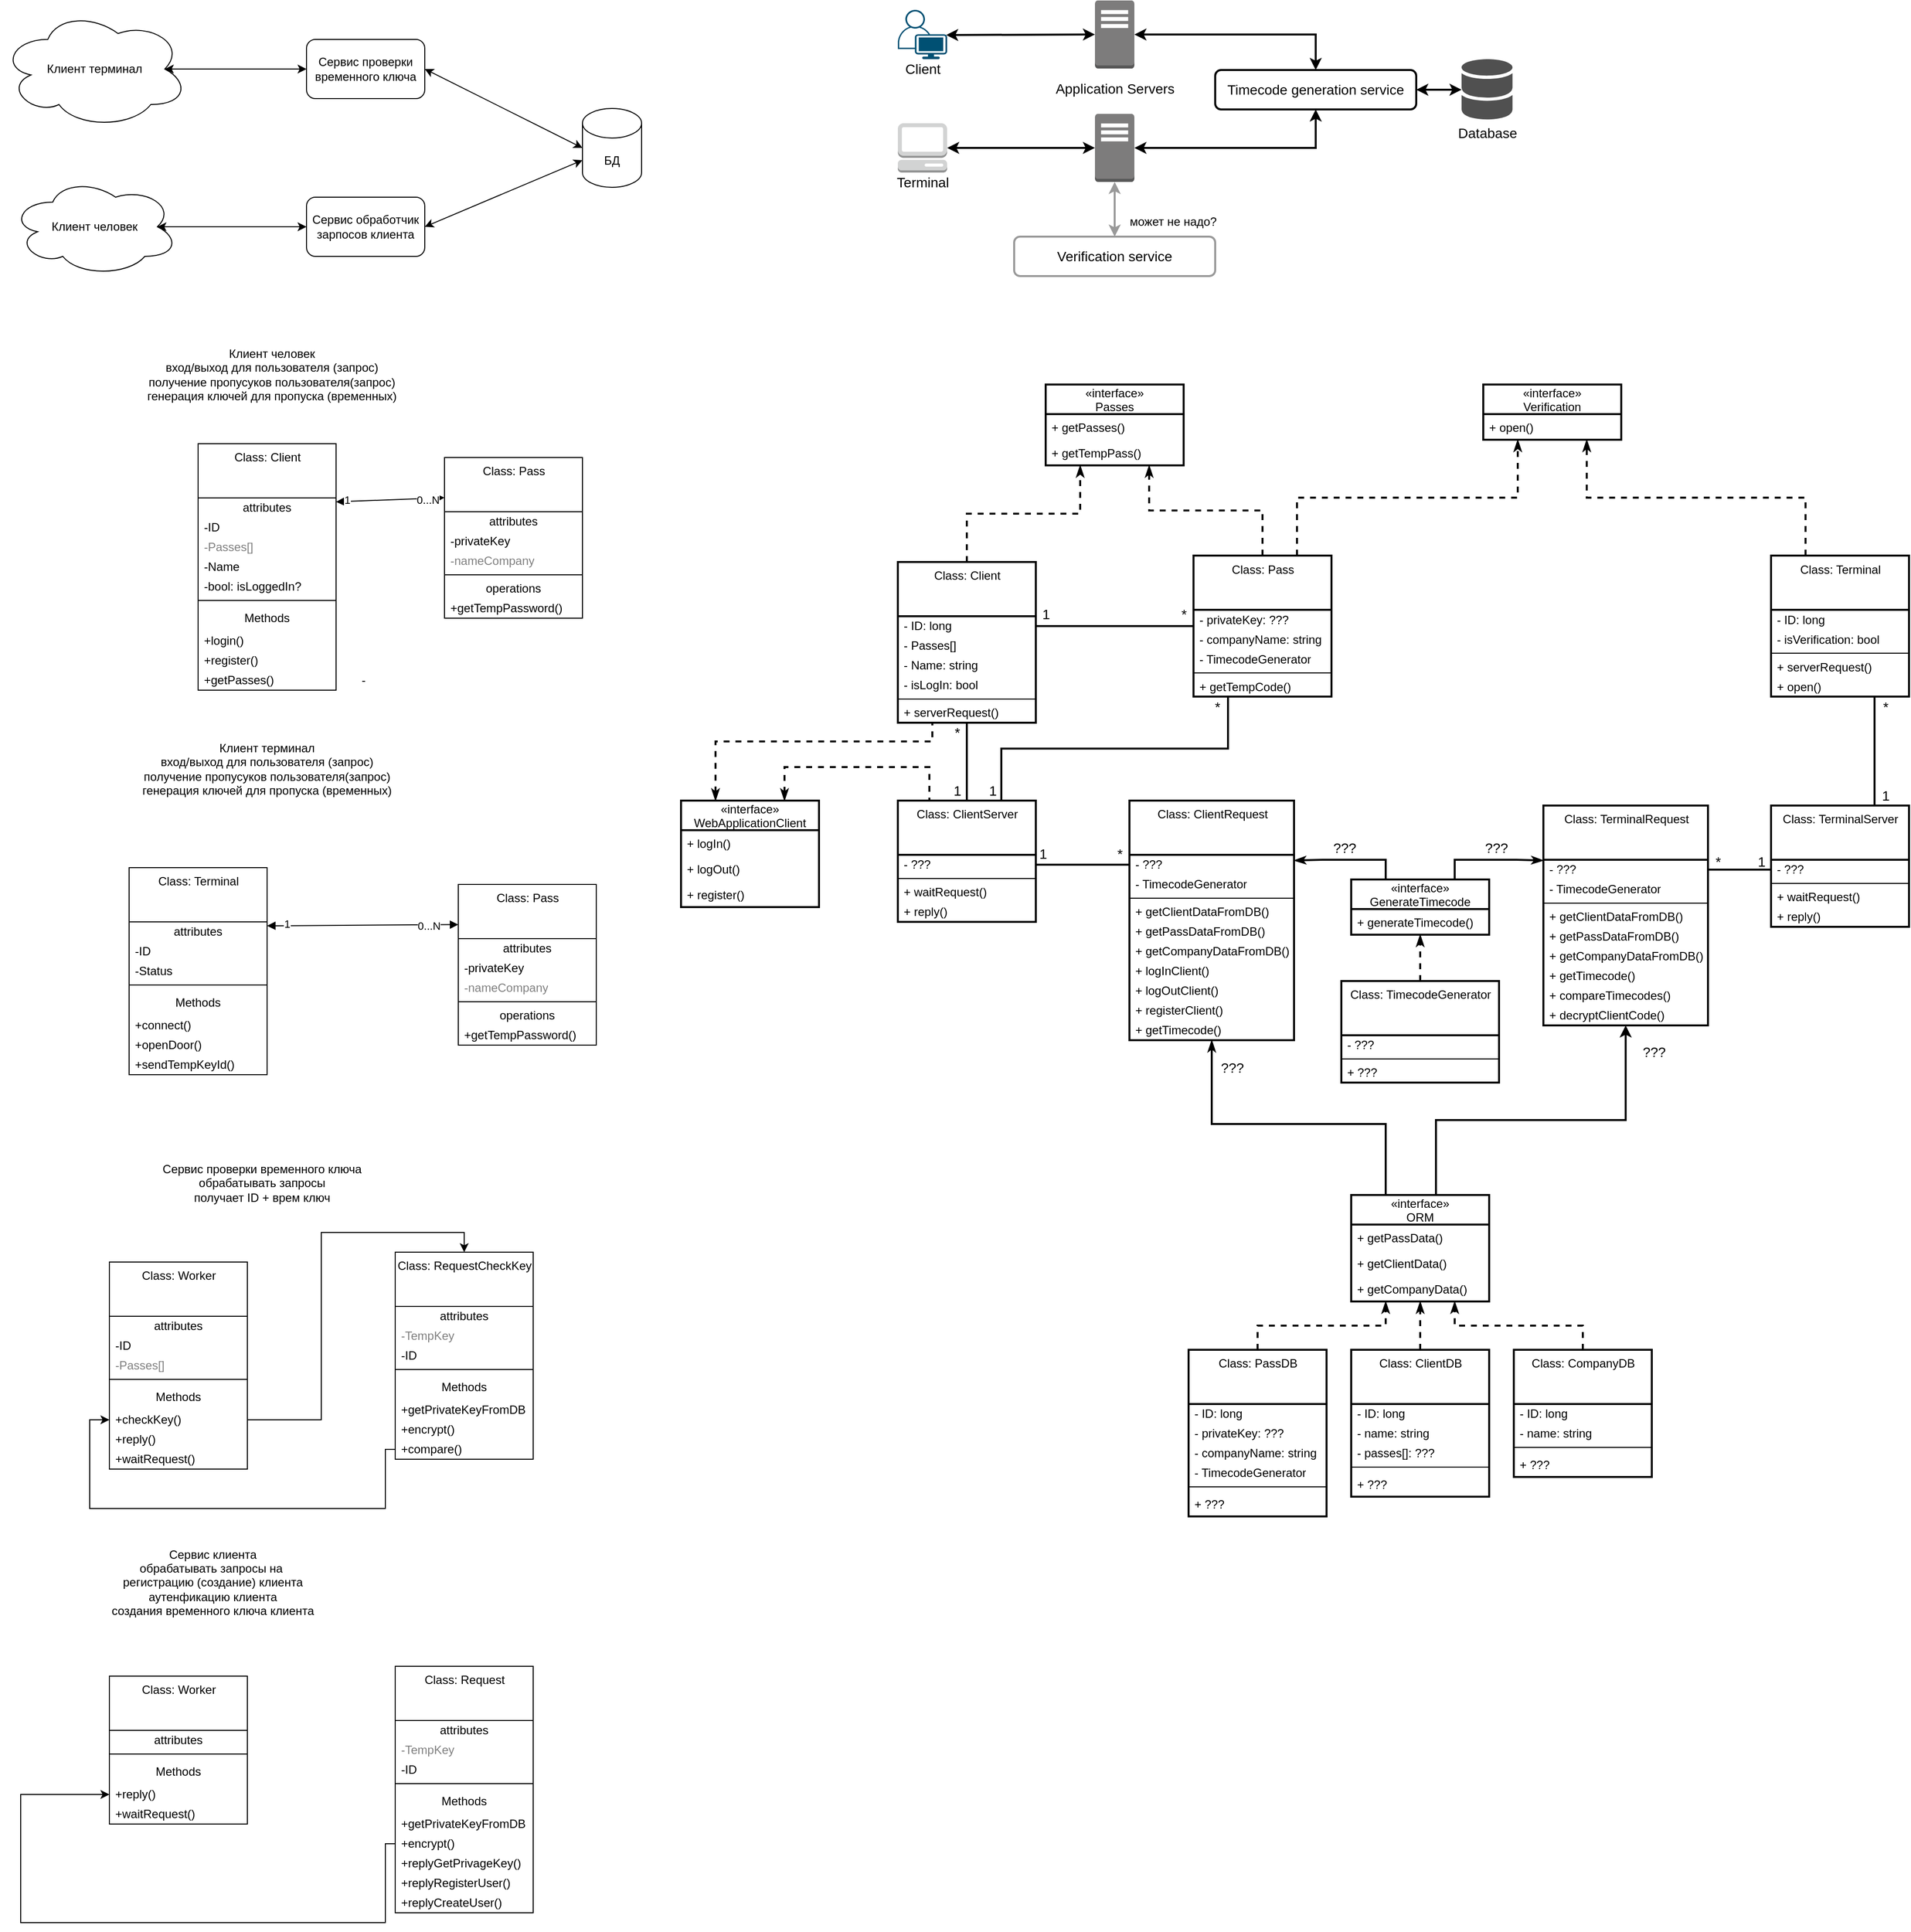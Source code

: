 <mxfile version="14.5.10" type="device"><diagram id="ccHhQuOtFgzH-oTgrX9H" name="Page-1"><mxGraphModel dx="1588" dy="948" grid="0" gridSize="10" guides="1" tooltips="1" connect="1" arrows="1" fold="1" page="1" pageScale="1" pageWidth="1654" pageHeight="2336" math="0" shadow="0"><root><mxCell id="0"/><mxCell id="1" parent="0"/><mxCell id="U_4GKqaZnmOy1W-jeUNt-1" value="Сервис проверки временного ключа" style="rounded=1;whiteSpace=wrap;html=1;" parent="1" vertex="1"><mxGeometry x="320" y="230" width="120" height="60" as="geometry"/></mxCell><mxCell id="U_4GKqaZnmOy1W-jeUNt-2" value="Сервис обработчик зарпосов клиента&lt;br&gt;" style="rounded=1;whiteSpace=wrap;html=1;" parent="1" vertex="1"><mxGeometry x="320" y="390" width="120" height="60" as="geometry"/></mxCell><mxCell id="U_4GKqaZnmOy1W-jeUNt-3" value="БД" style="shape=cylinder3;whiteSpace=wrap;html=1;boundedLbl=1;backgroundOutline=1;size=15;" parent="1" vertex="1"><mxGeometry x="600" y="300" width="60" height="80" as="geometry"/></mxCell><mxCell id="U_4GKqaZnmOy1W-jeUNt-6" value="&lt;span&gt;Клиент терминал&lt;/span&gt;" style="ellipse;shape=cloud;whiteSpace=wrap;html=1;" parent="1" vertex="1"><mxGeometry x="10" y="200" width="190" height="120" as="geometry"/></mxCell><mxCell id="U_4GKqaZnmOy1W-jeUNt-7" value="&lt;span&gt;Клиент человек&lt;/span&gt;" style="ellipse;shape=cloud;whiteSpace=wrap;html=1;" parent="1" vertex="1"><mxGeometry x="20" y="370" width="170" height="100" as="geometry"/></mxCell><mxCell id="U_4GKqaZnmOy1W-jeUNt-11" value="" style="endArrow=classic;startArrow=classic;html=1;entryX=0;entryY=0.5;entryDx=0;entryDy=0;exitX=0.875;exitY=0.5;exitDx=0;exitDy=0;exitPerimeter=0;" parent="1" source="U_4GKqaZnmOy1W-jeUNt-6" target="U_4GKqaZnmOy1W-jeUNt-1" edge="1"><mxGeometry width="50" height="50" relative="1" as="geometry"><mxPoint x="250" y="350" as="sourcePoint"/><mxPoint x="300" y="300" as="targetPoint"/></mxGeometry></mxCell><mxCell id="U_4GKqaZnmOy1W-jeUNt-12" value="" style="endArrow=classic;startArrow=classic;html=1;entryX=0;entryY=0.5;entryDx=0;entryDy=0;exitX=0.875;exitY=0.5;exitDx=0;exitDy=0;exitPerimeter=0;" parent="1" source="U_4GKqaZnmOy1W-jeUNt-7" target="U_4GKqaZnmOy1W-jeUNt-2" edge="1"><mxGeometry width="50" height="50" relative="1" as="geometry"><mxPoint x="190" y="470" as="sourcePoint"/><mxPoint x="260.711" y="420" as="targetPoint"/></mxGeometry></mxCell><mxCell id="U_4GKqaZnmOy1W-jeUNt-13" value="" style="endArrow=classic;startArrow=classic;html=1;entryX=0;entryY=0;entryDx=0;entryDy=52.5;entryPerimeter=0;exitX=1;exitY=0.5;exitDx=0;exitDy=0;" parent="1" source="U_4GKqaZnmOy1W-jeUNt-2" target="U_4GKqaZnmOy1W-jeUNt-3" edge="1"><mxGeometry width="50" height="50" relative="1" as="geometry"><mxPoint x="550" y="490" as="sourcePoint"/><mxPoint x="600" y="440" as="targetPoint"/></mxGeometry></mxCell><mxCell id="U_4GKqaZnmOy1W-jeUNt-14" value="" style="endArrow=classic;startArrow=classic;html=1;entryX=0;entryY=0.5;entryDx=0;entryDy=0;entryPerimeter=0;exitX=1;exitY=0.5;exitDx=0;exitDy=0;" parent="1" source="U_4GKqaZnmOy1W-jeUNt-1" target="U_4GKqaZnmOy1W-jeUNt-3" edge="1"><mxGeometry width="50" height="50" relative="1" as="geometry"><mxPoint x="450" y="430" as="sourcePoint"/><mxPoint x="610" y="362.5" as="targetPoint"/></mxGeometry></mxCell><mxCell id="U_4GKqaZnmOy1W-jeUNt-55" value="Клиент человек&lt;br&gt;вход/выход для пользователя (запрос)&lt;br&gt;получение пропусуков пользователя(запрос)&lt;br&gt;генерация ключей для пропуска (временных)" style="text;html=1;strokeColor=none;fillColor=none;align=center;verticalAlign=middle;whiteSpace=wrap;rounded=0;" parent="1" vertex="1"><mxGeometry x="130" y="540" width="310" height="60" as="geometry"/></mxCell><mxCell id="U_4GKqaZnmOy1W-jeUNt-57" value="Class: Client" style="swimlane;fontStyle=0;align=center;verticalAlign=top;childLayout=stackLayout;horizontal=1;startSize=55;horizontalStack=0;resizeParent=1;resizeParentMax=0;resizeLast=0;collapsible=0;marginBottom=0;html=1;" parent="1" vertex="1"><mxGeometry x="210" y="640" width="140" height="250" as="geometry"/></mxCell><mxCell id="U_4GKqaZnmOy1W-jeUNt-58" value="attributes" style="text;html=1;strokeColor=none;fillColor=none;align=center;verticalAlign=middle;spacingLeft=4;spacingRight=4;overflow=hidden;rotatable=0;points=[[0,0.5],[1,0.5]];portConstraint=eastwest;" parent="U_4GKqaZnmOy1W-jeUNt-57" vertex="1"><mxGeometry y="55" width="140" height="20" as="geometry"/></mxCell><mxCell id="U_4GKqaZnmOy1W-jeUNt-59" value="-ID" style="text;html=1;strokeColor=none;fillColor=none;align=left;verticalAlign=middle;spacingLeft=4;spacingRight=4;overflow=hidden;rotatable=0;points=[[0,0.5],[1,0.5]];portConstraint=eastwest;" parent="U_4GKqaZnmOy1W-jeUNt-57" vertex="1"><mxGeometry y="75" width="140" height="20" as="geometry"/></mxCell><mxCell id="U_4GKqaZnmOy1W-jeUNt-60" value="-Passes[]" style="text;html=1;strokeColor=none;fillColor=none;align=left;verticalAlign=middle;spacingLeft=4;spacingRight=4;overflow=hidden;rotatable=0;points=[[0,0.5],[1,0.5]];portConstraint=eastwest;fontColor=#808080;" parent="U_4GKqaZnmOy1W-jeUNt-57" vertex="1"><mxGeometry y="95" width="140" height="20" as="geometry"/></mxCell><mxCell id="U_4GKqaZnmOy1W-jeUNt-61" value="-Name" style="text;html=1;strokeColor=none;fillColor=none;align=left;verticalAlign=middle;spacingLeft=4;spacingRight=4;overflow=hidden;rotatable=0;points=[[0,0.5],[1,0.5]];portConstraint=eastwest;" parent="U_4GKqaZnmOy1W-jeUNt-57" vertex="1"><mxGeometry y="115" width="140" height="20" as="geometry"/></mxCell><mxCell id="U_4GKqaZnmOy1W-jeUNt-80" value="-bool: isLoggedIn?" style="text;html=1;strokeColor=none;fillColor=none;align=left;verticalAlign=middle;spacingLeft=4;spacingRight=4;overflow=hidden;rotatable=0;points=[[0,0.5],[1,0.5]];portConstraint=eastwest;" parent="U_4GKqaZnmOy1W-jeUNt-57" vertex="1"><mxGeometry y="135" width="140" height="20" as="geometry"/></mxCell><mxCell id="U_4GKqaZnmOy1W-jeUNt-62" value="" style="line;strokeWidth=1;fillColor=none;align=left;verticalAlign=middle;spacingTop=-1;spacingLeft=3;spacingRight=3;rotatable=0;labelPosition=right;points=[];portConstraint=eastwest;" parent="U_4GKqaZnmOy1W-jeUNt-57" vertex="1"><mxGeometry y="155" width="140" height="8" as="geometry"/></mxCell><mxCell id="U_4GKqaZnmOy1W-jeUNt-63" value="Methods" style="text;html=1;strokeColor=none;fillColor=none;align=center;verticalAlign=middle;spacingLeft=4;spacingRight=4;overflow=hidden;rotatable=0;points=[[0,0.5],[1,0.5]];portConstraint=eastwest;" parent="U_4GKqaZnmOy1W-jeUNt-57" vertex="1"><mxGeometry y="163" width="140" height="27" as="geometry"/></mxCell><mxCell id="U_4GKqaZnmOy1W-jeUNt-79" value="+login()" style="text;html=1;strokeColor=none;fillColor=none;align=left;verticalAlign=middle;spacingLeft=4;spacingRight=4;overflow=hidden;rotatable=0;points=[[0,0.5],[1,0.5]];portConstraint=eastwest;" parent="U_4GKqaZnmOy1W-jeUNt-57" vertex="1"><mxGeometry y="190" width="140" height="20" as="geometry"/></mxCell><mxCell id="U_4GKqaZnmOy1W-jeUNt-81" value="+register()" style="text;html=1;strokeColor=none;fillColor=none;align=left;verticalAlign=middle;spacingLeft=4;spacingRight=4;overflow=hidden;rotatable=0;points=[[0,0.5],[1,0.5]];portConstraint=eastwest;" parent="U_4GKqaZnmOy1W-jeUNt-57" vertex="1"><mxGeometry y="210" width="140" height="20" as="geometry"/></mxCell><mxCell id="U_4GKqaZnmOy1W-jeUNt-92" value="+getPasses()" style="text;html=1;strokeColor=none;fillColor=none;align=left;verticalAlign=middle;spacingLeft=4;spacingRight=4;overflow=hidden;rotatable=0;points=[[0,0.5],[1,0.5]];portConstraint=eastwest;" parent="U_4GKqaZnmOy1W-jeUNt-57" vertex="1"><mxGeometry y="230" width="140" height="20" as="geometry"/></mxCell><mxCell id="U_4GKqaZnmOy1W-jeUNt-65" value="Class: Pass" style="swimlane;fontStyle=0;align=center;verticalAlign=top;childLayout=stackLayout;horizontal=1;startSize=55;horizontalStack=0;resizeParent=1;resizeParentMax=0;resizeLast=0;collapsible=0;marginBottom=0;html=1;" parent="1" vertex="1"><mxGeometry x="460" y="654" width="140" height="163" as="geometry"/></mxCell><mxCell id="U_4GKqaZnmOy1W-jeUNt-66" value="attributes" style="text;html=1;strokeColor=none;fillColor=none;align=center;verticalAlign=middle;spacingLeft=4;spacingRight=4;overflow=hidden;rotatable=0;points=[[0,0.5],[1,0.5]];portConstraint=eastwest;" parent="U_4GKqaZnmOy1W-jeUNt-65" vertex="1"><mxGeometry y="55" width="140" height="20" as="geometry"/></mxCell><mxCell id="U_4GKqaZnmOy1W-jeUNt-67" value="-privateKey" style="text;html=1;strokeColor=none;fillColor=none;align=left;verticalAlign=middle;spacingLeft=4;spacingRight=4;overflow=hidden;rotatable=0;points=[[0,0.5],[1,0.5]];portConstraint=eastwest;" parent="U_4GKqaZnmOy1W-jeUNt-65" vertex="1"><mxGeometry y="75" width="140" height="20" as="geometry"/></mxCell><mxCell id="U_4GKqaZnmOy1W-jeUNt-68" value="-nameCompany" style="text;html=1;strokeColor=none;fillColor=none;align=left;verticalAlign=middle;spacingLeft=4;spacingRight=4;overflow=hidden;rotatable=0;points=[[0,0.5],[1,0.5]];portConstraint=eastwest;fontColor=#808080;" parent="U_4GKqaZnmOy1W-jeUNt-65" vertex="1"><mxGeometry y="95" width="140" height="20" as="geometry"/></mxCell><mxCell id="U_4GKqaZnmOy1W-jeUNt-70" value="" style="line;strokeWidth=1;fillColor=none;align=left;verticalAlign=middle;spacingTop=-1;spacingLeft=3;spacingRight=3;rotatable=0;labelPosition=right;points=[];portConstraint=eastwest;" parent="U_4GKqaZnmOy1W-jeUNt-65" vertex="1"><mxGeometry y="115" width="140" height="8" as="geometry"/></mxCell><mxCell id="U_4GKqaZnmOy1W-jeUNt-71" value="operations" style="text;html=1;strokeColor=none;fillColor=none;align=center;verticalAlign=middle;spacingLeft=4;spacingRight=4;overflow=hidden;rotatable=0;points=[[0,0.5],[1,0.5]];portConstraint=eastwest;" parent="U_4GKqaZnmOy1W-jeUNt-65" vertex="1"><mxGeometry y="123" width="140" height="20" as="geometry"/></mxCell><mxCell id="U_4GKqaZnmOy1W-jeUNt-93" value="+getTempPassword()&lt;span style=&quot;color: rgba(0 , 0 , 0 , 0) ; font-family: monospace ; font-size: 0px&quot;&gt;%3CmxGraphModel%3E%3Croot%3E%3CmxCell%20id%3D%220%22%2F%3E%3CmxCell%20id%3D%221%22%20parent%3D%220%22%2F%3E%3CmxCell%20id%3D%222%22%20value%3D%22...%22%20style%3D%22text%3Bhtml%3D1%3BstrokeColor%3Dnone%3BfillColor%3Dnone%3Balign%3Dleft%3BverticalAlign%3Dmiddle%3BspacingLeft%3D4%3BspacingRight%3D4%3Boverflow%3Dhidden%3Brotatable%3D0%3Bpoints%3D%5B%5B0%2C0.5%5D%2C%5B1%2C0.5%5D%5D%3BportConstraint%3Deastwest%3B%22%20vertex%3D%221%22%20parent%3D%221%22%3E%3CmxGeometry%20x%3D%22460%22%20y%3D%22755%22%20width%3D%22140%22%20height%3D%2220%22%20as%3D%22geometry%22%2F%3E%3C%2FmxCell%3E%3C%2Froot%3E%3C%2FmxGraphModel%&lt;/span&gt;" style="text;html=1;strokeColor=none;fillColor=none;align=left;verticalAlign=middle;spacingLeft=4;spacingRight=4;overflow=hidden;rotatable=0;points=[[0,0.5],[1,0.5]];portConstraint=eastwest;" parent="U_4GKqaZnmOy1W-jeUNt-65" vertex="1"><mxGeometry y="143" width="140" height="20" as="geometry"/></mxCell><mxCell id="U_4GKqaZnmOy1W-jeUNt-64" value="-" style="text;html=1;strokeColor=none;fillColor=none;align=left;verticalAlign=middle;spacingLeft=4;spacingRight=4;overflow=hidden;rotatable=0;points=[[0,0.5],[1,0.5]];portConstraint=eastwest;" parent="1" vertex="1"><mxGeometry x="370" y="870" width="140" height="20" as="geometry"/></mxCell><mxCell id="U_4GKqaZnmOy1W-jeUNt-96" value="" style="endArrow=block;startArrow=block;endFill=1;startFill=1;html=1;entryX=0;entryY=0.25;entryDx=0;entryDy=0;exitX=1;exitY=0.2;exitDx=0;exitDy=0;exitPerimeter=0;" parent="1" source="U_4GKqaZnmOy1W-jeUNt-58" target="U_4GKqaZnmOy1W-jeUNt-65" edge="1"><mxGeometry width="160" relative="1" as="geometry"><mxPoint x="420" y="760" as="sourcePoint"/><mxPoint x="580" y="760" as="targetPoint"/></mxGeometry></mxCell><mxCell id="U_4GKqaZnmOy1W-jeUNt-97" value="1" style="edgeLabel;html=1;align=center;verticalAlign=middle;resizable=0;points=[];" parent="U_4GKqaZnmOy1W-jeUNt-96" vertex="1" connectable="0"><mxGeometry x="-0.8" y="2" relative="1" as="geometry"><mxPoint as="offset"/></mxGeometry></mxCell><mxCell id="U_4GKqaZnmOy1W-jeUNt-98" value="0...N" style="edgeLabel;html=1;align=center;verticalAlign=middle;resizable=0;points=[];" parent="U_4GKqaZnmOy1W-jeUNt-96" vertex="1" connectable="0"><mxGeometry x="0.686" y="-1" relative="1" as="geometry"><mxPoint as="offset"/></mxGeometry></mxCell><mxCell id="U_4GKqaZnmOy1W-jeUNt-99" value="Клиент терминал&lt;br&gt;вход/выход для пользователя (запрос)&lt;br&gt;получение пропусуков пользователя(запрос)&lt;br&gt;генерация ключей для пропуска (временных)" style="text;html=1;strokeColor=none;fillColor=none;align=center;verticalAlign=middle;whiteSpace=wrap;rounded=0;" parent="1" vertex="1"><mxGeometry x="125" y="940" width="310" height="60" as="geometry"/></mxCell><mxCell id="U_4GKqaZnmOy1W-jeUNt-100" value="Class: Terminal" style="swimlane;fontStyle=0;align=center;verticalAlign=top;childLayout=stackLayout;horizontal=1;startSize=55;horizontalStack=0;resizeParent=1;resizeParentMax=0;resizeLast=0;collapsible=0;marginBottom=0;html=1;" parent="1" vertex="1"><mxGeometry x="140" y="1070" width="140" height="210" as="geometry"/></mxCell><mxCell id="U_4GKqaZnmOy1W-jeUNt-101" value="attributes" style="text;html=1;strokeColor=none;fillColor=none;align=center;verticalAlign=middle;spacingLeft=4;spacingRight=4;overflow=hidden;rotatable=0;points=[[0,0.5],[1,0.5]];portConstraint=eastwest;" parent="U_4GKqaZnmOy1W-jeUNt-100" vertex="1"><mxGeometry y="55" width="140" height="20" as="geometry"/></mxCell><mxCell id="U_4GKqaZnmOy1W-jeUNt-102" value="-ID" style="text;html=1;strokeColor=none;fillColor=none;align=left;verticalAlign=middle;spacingLeft=4;spacingRight=4;overflow=hidden;rotatable=0;points=[[0,0.5],[1,0.5]];portConstraint=eastwest;" parent="U_4GKqaZnmOy1W-jeUNt-100" vertex="1"><mxGeometry y="75" width="140" height="20" as="geometry"/></mxCell><mxCell id="U_4GKqaZnmOy1W-jeUNt-154" value="-Status" style="text;html=1;strokeColor=none;fillColor=none;align=left;verticalAlign=middle;spacingLeft=4;spacingRight=4;overflow=hidden;rotatable=0;points=[[0,0.5],[1,0.5]];portConstraint=eastwest;" parent="U_4GKqaZnmOy1W-jeUNt-100" vertex="1"><mxGeometry y="95" width="140" height="20" as="geometry"/></mxCell><mxCell id="U_4GKqaZnmOy1W-jeUNt-106" value="" style="line;strokeWidth=1;fillColor=none;align=left;verticalAlign=middle;spacingTop=-1;spacingLeft=3;spacingRight=3;rotatable=0;labelPosition=right;points=[];portConstraint=eastwest;" parent="U_4GKqaZnmOy1W-jeUNt-100" vertex="1"><mxGeometry y="115" width="140" height="8" as="geometry"/></mxCell><mxCell id="U_4GKqaZnmOy1W-jeUNt-107" value="Methods" style="text;html=1;strokeColor=none;fillColor=none;align=center;verticalAlign=middle;spacingLeft=4;spacingRight=4;overflow=hidden;rotatable=0;points=[[0,0.5],[1,0.5]];portConstraint=eastwest;" parent="U_4GKqaZnmOy1W-jeUNt-100" vertex="1"><mxGeometry y="123" width="140" height="27" as="geometry"/></mxCell><mxCell id="U_4GKqaZnmOy1W-jeUNt-151" value="+connect()" style="text;html=1;strokeColor=none;fillColor=none;align=left;verticalAlign=middle;spacingLeft=4;spacingRight=4;overflow=hidden;rotatable=0;points=[[0,0.5],[1,0.5]];portConstraint=eastwest;" parent="U_4GKqaZnmOy1W-jeUNt-100" vertex="1"><mxGeometry y="150" width="140" height="20" as="geometry"/></mxCell><mxCell id="U_4GKqaZnmOy1W-jeUNt-109" value="+openDoor()" style="text;html=1;strokeColor=none;fillColor=none;align=left;verticalAlign=middle;spacingLeft=4;spacingRight=4;overflow=hidden;rotatable=0;points=[[0,0.5],[1,0.5]];portConstraint=eastwest;" parent="U_4GKqaZnmOy1W-jeUNt-100" vertex="1"><mxGeometry y="170" width="140" height="20" as="geometry"/></mxCell><mxCell id="U_4GKqaZnmOy1W-jeUNt-152" value="+sendTempKeyId()" style="text;html=1;strokeColor=none;fillColor=none;align=left;verticalAlign=middle;spacingLeft=4;spacingRight=4;overflow=hidden;rotatable=0;points=[[0,0.5],[1,0.5]];portConstraint=eastwest;" parent="U_4GKqaZnmOy1W-jeUNt-100" vertex="1"><mxGeometry y="190" width="140" height="20" as="geometry"/></mxCell><mxCell id="U_4GKqaZnmOy1W-jeUNt-111" value="Class: Pass" style="swimlane;fontStyle=0;align=center;verticalAlign=top;childLayout=stackLayout;horizontal=1;startSize=55;horizontalStack=0;resizeParent=1;resizeParentMax=0;resizeLast=0;collapsible=0;marginBottom=0;html=1;" parent="1" vertex="1"><mxGeometry x="474.01" y="1087" width="140" height="163" as="geometry"/></mxCell><mxCell id="U_4GKqaZnmOy1W-jeUNt-112" value="attributes" style="text;html=1;strokeColor=none;fillColor=none;align=center;verticalAlign=middle;spacingLeft=4;spacingRight=4;overflow=hidden;rotatable=0;points=[[0,0.5],[1,0.5]];portConstraint=eastwest;" parent="U_4GKqaZnmOy1W-jeUNt-111" vertex="1"><mxGeometry y="55" width="140" height="20" as="geometry"/></mxCell><mxCell id="U_4GKqaZnmOy1W-jeUNt-113" value="-privateKey" style="text;html=1;strokeColor=none;fillColor=none;align=left;verticalAlign=middle;spacingLeft=4;spacingRight=4;overflow=hidden;rotatable=0;points=[[0,0.5],[1,0.5]];portConstraint=eastwest;" parent="U_4GKqaZnmOy1W-jeUNt-111" vertex="1"><mxGeometry y="75" width="140" height="20" as="geometry"/></mxCell><mxCell id="U_4GKqaZnmOy1W-jeUNt-114" value="-nameCompany" style="text;html=1;strokeColor=none;fillColor=none;align=left;verticalAlign=middle;spacingLeft=4;spacingRight=4;overflow=hidden;rotatable=0;points=[[0,0.5],[1,0.5]];portConstraint=eastwest;fontColor=#808080;" parent="U_4GKqaZnmOy1W-jeUNt-111" vertex="1"><mxGeometry y="95" width="140" height="20" as="geometry"/></mxCell><mxCell id="U_4GKqaZnmOy1W-jeUNt-115" value="" style="line;strokeWidth=1;fillColor=none;align=left;verticalAlign=middle;spacingTop=-1;spacingLeft=3;spacingRight=3;rotatable=0;labelPosition=right;points=[];portConstraint=eastwest;" parent="U_4GKqaZnmOy1W-jeUNt-111" vertex="1"><mxGeometry y="115" width="140" height="8" as="geometry"/></mxCell><mxCell id="U_4GKqaZnmOy1W-jeUNt-116" value="operations" style="text;html=1;strokeColor=none;fillColor=none;align=center;verticalAlign=middle;spacingLeft=4;spacingRight=4;overflow=hidden;rotatable=0;points=[[0,0.5],[1,0.5]];portConstraint=eastwest;" parent="U_4GKqaZnmOy1W-jeUNt-111" vertex="1"><mxGeometry y="123" width="140" height="20" as="geometry"/></mxCell><mxCell id="U_4GKqaZnmOy1W-jeUNt-117" value="+getTempPassword()&lt;span style=&quot;color: rgba(0 , 0 , 0 , 0) ; font-family: monospace ; font-size: 0px&quot;&gt;%3CmxGraphModel%3E%3Croot%3E%3CmxCell%20id%3D%220%22%2F%3E%3CmxCell%20id%3D%221%22%20parent%3D%220%22%2F%3E%3CmxCell%20id%3D%222%22%20value%3D%22...%22%20style%3D%22text%3Bhtml%3D1%3BstrokeColor%3Dnone%3BfillColor%3Dnone%3Balign%3Dleft%3BverticalAlign%3Dmiddle%3BspacingLeft%3D4%3BspacingRight%3D4%3Boverflow%3Dhidden%3Brotatable%3D0%3Bpoints%3D%5B%5B0%2C0.5%5D%2C%5B1%2C0.5%5D%5D%3BportConstraint%3Deastwest%3B%22%20vertex%3D%221%22%20parent%3D%221%22%3E%3CmxGeometry%20x%3D%22460%22%20y%3D%22755%22%20width%3D%22140%22%20height%3D%2220%22%20as%3D%22geometry%22%2F%3E%3C%2FmxCell%3E%3C%2Froot%3E%3C%2FmxGraphModel%&lt;/span&gt;" style="text;html=1;strokeColor=none;fillColor=none;align=left;verticalAlign=middle;spacingLeft=4;spacingRight=4;overflow=hidden;rotatable=0;points=[[0,0.5],[1,0.5]];portConstraint=eastwest;" parent="U_4GKqaZnmOy1W-jeUNt-111" vertex="1"><mxGeometry y="143" width="140" height="20" as="geometry"/></mxCell><mxCell id="U_4GKqaZnmOy1W-jeUNt-119" value="" style="endArrow=block;startArrow=block;endFill=1;startFill=1;html=1;entryX=0;entryY=0.25;entryDx=0;entryDy=0;exitX=1;exitY=0.2;exitDx=0;exitDy=0;exitPerimeter=0;" parent="1" source="U_4GKqaZnmOy1W-jeUNt-101" target="U_4GKqaZnmOy1W-jeUNt-111" edge="1"><mxGeometry width="160" relative="1" as="geometry"><mxPoint x="350" y="1190" as="sourcePoint"/><mxPoint x="510" y="1190" as="targetPoint"/></mxGeometry></mxCell><mxCell id="U_4GKqaZnmOy1W-jeUNt-120" value="1" style="edgeLabel;html=1;align=center;verticalAlign=middle;resizable=0;points=[];" parent="U_4GKqaZnmOy1W-jeUNt-119" vertex="1" connectable="0"><mxGeometry x="-0.8" y="2" relative="1" as="geometry"><mxPoint as="offset"/></mxGeometry></mxCell><mxCell id="U_4GKqaZnmOy1W-jeUNt-121" value="0...N" style="edgeLabel;html=1;align=center;verticalAlign=middle;resizable=0;points=[];" parent="U_4GKqaZnmOy1W-jeUNt-119" vertex="1" connectable="0"><mxGeometry x="0.686" y="-1" relative="1" as="geometry"><mxPoint as="offset"/></mxGeometry></mxCell><mxCell id="U_4GKqaZnmOy1W-jeUNt-122" value="Сервис проверки временного ключа&lt;br&gt;обрабатывать запросы&lt;br&gt;получает ID + врем ключ&lt;br&gt;" style="text;html=1;strokeColor=none;fillColor=none;align=center;verticalAlign=middle;whiteSpace=wrap;rounded=0;" parent="1" vertex="1"><mxGeometry x="120" y="1360" width="310" height="60" as="geometry"/></mxCell><mxCell id="U_4GKqaZnmOy1W-jeUNt-123" value="Class: Worker" style="swimlane;fontStyle=0;align=center;verticalAlign=top;childLayout=stackLayout;horizontal=1;startSize=55;horizontalStack=0;resizeParent=1;resizeParentMax=0;resizeLast=0;collapsible=0;marginBottom=0;html=1;" parent="1" vertex="1"><mxGeometry x="120" y="1470" width="140" height="210" as="geometry"/></mxCell><mxCell id="U_4GKqaZnmOy1W-jeUNt-124" value="attributes" style="text;html=1;strokeColor=none;fillColor=none;align=center;verticalAlign=middle;spacingLeft=4;spacingRight=4;overflow=hidden;rotatable=0;points=[[0,0.5],[1,0.5]];portConstraint=eastwest;" parent="U_4GKqaZnmOy1W-jeUNt-123" vertex="1"><mxGeometry y="55" width="140" height="20" as="geometry"/></mxCell><mxCell id="U_4GKqaZnmOy1W-jeUNt-125" value="-ID" style="text;html=1;strokeColor=none;fillColor=none;align=left;verticalAlign=middle;spacingLeft=4;spacingRight=4;overflow=hidden;rotatable=0;points=[[0,0.5],[1,0.5]];portConstraint=eastwest;" parent="U_4GKqaZnmOy1W-jeUNt-123" vertex="1"><mxGeometry y="75" width="140" height="20" as="geometry"/></mxCell><mxCell id="U_4GKqaZnmOy1W-jeUNt-126" value="-Passes[]" style="text;html=1;strokeColor=none;fillColor=none;align=left;verticalAlign=middle;spacingLeft=4;spacingRight=4;overflow=hidden;rotatable=0;points=[[0,0.5],[1,0.5]];portConstraint=eastwest;fontColor=#808080;" parent="U_4GKqaZnmOy1W-jeUNt-123" vertex="1"><mxGeometry y="95" width="140" height="20" as="geometry"/></mxCell><mxCell id="U_4GKqaZnmOy1W-jeUNt-127" value="" style="line;strokeWidth=1;fillColor=none;align=left;verticalAlign=middle;spacingTop=-1;spacingLeft=3;spacingRight=3;rotatable=0;labelPosition=right;points=[];portConstraint=eastwest;" parent="U_4GKqaZnmOy1W-jeUNt-123" vertex="1"><mxGeometry y="115" width="140" height="8" as="geometry"/></mxCell><mxCell id="U_4GKqaZnmOy1W-jeUNt-128" value="Methods" style="text;html=1;strokeColor=none;fillColor=none;align=center;verticalAlign=middle;spacingLeft=4;spacingRight=4;overflow=hidden;rotatable=0;points=[[0,0.5],[1,0.5]];portConstraint=eastwest;" parent="U_4GKqaZnmOy1W-jeUNt-123" vertex="1"><mxGeometry y="123" width="140" height="27" as="geometry"/></mxCell><mxCell id="U_4GKqaZnmOy1W-jeUNt-164" value="+checkKey()" style="text;html=1;strokeColor=none;fillColor=none;align=left;verticalAlign=middle;spacingLeft=4;spacingRight=4;overflow=hidden;rotatable=0;points=[[0,0.5],[1,0.5]];portConstraint=eastwest;" parent="U_4GKqaZnmOy1W-jeUNt-123" vertex="1"><mxGeometry y="150" width="140" height="20" as="geometry"/></mxCell><mxCell id="U_4GKqaZnmOy1W-jeUNt-169" value="+reply()" style="text;html=1;strokeColor=none;fillColor=none;align=left;verticalAlign=middle;spacingLeft=4;spacingRight=4;overflow=hidden;rotatable=0;points=[[0,0.5],[1,0.5]];portConstraint=eastwest;" parent="U_4GKqaZnmOy1W-jeUNt-123" vertex="1"><mxGeometry y="170" width="140" height="20" as="geometry"/></mxCell><mxCell id="U_4GKqaZnmOy1W-jeUNt-150" value="+waitRequest()" style="text;html=1;strokeColor=none;fillColor=none;align=left;verticalAlign=middle;spacingLeft=4;spacingRight=4;overflow=hidden;rotatable=0;points=[[0,0.5],[1,0.5]];portConstraint=eastwest;" parent="U_4GKqaZnmOy1W-jeUNt-123" vertex="1"><mxGeometry y="190" width="140" height="20" as="geometry"/></mxCell><mxCell id="U_4GKqaZnmOy1W-jeUNt-156" value="Class: RequestCheckKey" style="swimlane;fontStyle=0;align=center;verticalAlign=top;childLayout=stackLayout;horizontal=1;startSize=55;horizontalStack=0;resizeParent=1;resizeParentMax=0;resizeLast=0;collapsible=0;marginBottom=0;html=1;" parent="1" vertex="1"><mxGeometry x="410" y="1460" width="140" height="210" as="geometry"/></mxCell><mxCell id="U_4GKqaZnmOy1W-jeUNt-157" value="attributes" style="text;html=1;strokeColor=none;fillColor=none;align=center;verticalAlign=middle;spacingLeft=4;spacingRight=4;overflow=hidden;rotatable=0;points=[[0,0.5],[1,0.5]];portConstraint=eastwest;" parent="U_4GKqaZnmOy1W-jeUNt-156" vertex="1"><mxGeometry y="55" width="140" height="20" as="geometry"/></mxCell><mxCell id="U_4GKqaZnmOy1W-jeUNt-163" value="-TempKey" style="text;html=1;strokeColor=none;fillColor=none;align=left;verticalAlign=middle;spacingLeft=4;spacingRight=4;overflow=hidden;rotatable=0;points=[[0,0.5],[1,0.5]];portConstraint=eastwest;fontColor=#808080;" parent="U_4GKqaZnmOy1W-jeUNt-156" vertex="1"><mxGeometry y="75" width="140" height="20" as="geometry"/></mxCell><mxCell id="U_4GKqaZnmOy1W-jeUNt-158" value="-ID" style="text;html=1;strokeColor=none;fillColor=none;align=left;verticalAlign=middle;spacingLeft=4;spacingRight=4;overflow=hidden;rotatable=0;points=[[0,0.5],[1,0.5]];portConstraint=eastwest;" parent="U_4GKqaZnmOy1W-jeUNt-156" vertex="1"><mxGeometry y="95" width="140" height="20" as="geometry"/></mxCell><mxCell id="U_4GKqaZnmOy1W-jeUNt-160" value="" style="line;strokeWidth=1;fillColor=none;align=left;verticalAlign=middle;spacingTop=-1;spacingLeft=3;spacingRight=3;rotatable=0;labelPosition=right;points=[];portConstraint=eastwest;" parent="U_4GKqaZnmOy1W-jeUNt-156" vertex="1"><mxGeometry y="115" width="140" height="8" as="geometry"/></mxCell><mxCell id="U_4GKqaZnmOy1W-jeUNt-161" value="Methods" style="text;html=1;strokeColor=none;fillColor=none;align=center;verticalAlign=middle;spacingLeft=4;spacingRight=4;overflow=hidden;rotatable=0;points=[[0,0.5],[1,0.5]];portConstraint=eastwest;" parent="U_4GKqaZnmOy1W-jeUNt-156" vertex="1"><mxGeometry y="123" width="140" height="27" as="geometry"/></mxCell><mxCell id="U_4GKqaZnmOy1W-jeUNt-165" value="+getPrivateKeyFromDB" style="text;html=1;strokeColor=none;fillColor=none;align=left;verticalAlign=middle;spacingLeft=4;spacingRight=4;overflow=hidden;rotatable=0;points=[[0,0.5],[1,0.5]];portConstraint=eastwest;" parent="U_4GKqaZnmOy1W-jeUNt-156" vertex="1"><mxGeometry y="150" width="140" height="20" as="geometry"/></mxCell><mxCell id="U_4GKqaZnmOy1W-jeUNt-166" value="+encrypt()" style="text;html=1;strokeColor=none;fillColor=none;align=left;verticalAlign=middle;spacingLeft=4;spacingRight=4;overflow=hidden;rotatable=0;points=[[0,0.5],[1,0.5]];portConstraint=eastwest;" parent="U_4GKqaZnmOy1W-jeUNt-156" vertex="1"><mxGeometry y="170" width="140" height="20" as="geometry"/></mxCell><mxCell id="U_4GKqaZnmOy1W-jeUNt-129" value="+compare()" style="text;html=1;strokeColor=none;fillColor=none;align=left;verticalAlign=middle;spacingLeft=4;spacingRight=4;overflow=hidden;rotatable=0;points=[[0,0.5],[1,0.5]];portConstraint=eastwest;" parent="U_4GKqaZnmOy1W-jeUNt-156" vertex="1"><mxGeometry y="190" width="140" height="20" as="geometry"/></mxCell><mxCell id="U_4GKqaZnmOy1W-jeUNt-167" style="edgeStyle=orthogonalEdgeStyle;rounded=0;orthogonalLoop=1;jettySize=auto;html=1;exitX=1;exitY=0.5;exitDx=0;exitDy=0;entryX=0.5;entryY=0;entryDx=0;entryDy=0;" parent="1" source="U_4GKqaZnmOy1W-jeUNt-164" target="U_4GKqaZnmOy1W-jeUNt-156" edge="1"><mxGeometry relative="1" as="geometry"/></mxCell><mxCell id="U_4GKqaZnmOy1W-jeUNt-168" style="edgeStyle=orthogonalEdgeStyle;rounded=0;orthogonalLoop=1;jettySize=auto;html=1;exitX=0;exitY=0.5;exitDx=0;exitDy=0;entryX=0;entryY=0.5;entryDx=0;entryDy=0;" parent="1" source="U_4GKqaZnmOy1W-jeUNt-129" target="U_4GKqaZnmOy1W-jeUNt-164" edge="1"><mxGeometry relative="1" as="geometry"><Array as="points"><mxPoint x="400" y="1660"/><mxPoint x="400" y="1720"/><mxPoint x="100" y="1720"/><mxPoint x="100" y="1630"/></Array></mxGeometry></mxCell><mxCell id="U_4GKqaZnmOy1W-jeUNt-170" value="Сервис клиента&lt;br&gt;обрабатывать запросы на&amp;nbsp;&lt;br&gt;регистрацию (создание) клиента&lt;br&gt;аутенфикацию клиента&lt;br&gt;создания временного ключа клиента" style="text;html=1;strokeColor=none;fillColor=none;align=center;verticalAlign=middle;whiteSpace=wrap;rounded=0;" parent="1" vertex="1"><mxGeometry x="70" y="1760" width="310" height="70" as="geometry"/></mxCell><mxCell id="U_4GKqaZnmOy1W-jeUNt-171" value="Class: Worker" style="swimlane;fontStyle=0;align=center;verticalAlign=top;childLayout=stackLayout;horizontal=1;startSize=55;horizontalStack=0;resizeParent=1;resizeParentMax=0;resizeLast=0;collapsible=0;marginBottom=0;html=1;" parent="1" vertex="1"><mxGeometry x="120" y="1890" width="140" height="150" as="geometry"/></mxCell><mxCell id="U_4GKqaZnmOy1W-jeUNt-172" value="attributes" style="text;html=1;strokeColor=none;fillColor=none;align=center;verticalAlign=middle;spacingLeft=4;spacingRight=4;overflow=hidden;rotatable=0;points=[[0,0.5],[1,0.5]];portConstraint=eastwest;" parent="U_4GKqaZnmOy1W-jeUNt-171" vertex="1"><mxGeometry y="55" width="140" height="20" as="geometry"/></mxCell><mxCell id="U_4GKqaZnmOy1W-jeUNt-175" value="" style="line;strokeWidth=1;fillColor=none;align=left;verticalAlign=middle;spacingTop=-1;spacingLeft=3;spacingRight=3;rotatable=0;labelPosition=right;points=[];portConstraint=eastwest;" parent="U_4GKqaZnmOy1W-jeUNt-171" vertex="1"><mxGeometry y="75" width="140" height="8" as="geometry"/></mxCell><mxCell id="U_4GKqaZnmOy1W-jeUNt-176" value="Methods" style="text;html=1;strokeColor=none;fillColor=none;align=center;verticalAlign=middle;spacingLeft=4;spacingRight=4;overflow=hidden;rotatable=0;points=[[0,0.5],[1,0.5]];portConstraint=eastwest;" parent="U_4GKqaZnmOy1W-jeUNt-171" vertex="1"><mxGeometry y="83" width="140" height="27" as="geometry"/></mxCell><mxCell id="U_4GKqaZnmOy1W-jeUNt-178" value="+reply()" style="text;html=1;strokeColor=none;fillColor=none;align=left;verticalAlign=middle;spacingLeft=4;spacingRight=4;overflow=hidden;rotatable=0;points=[[0,0.5],[1,0.5]];portConstraint=eastwest;" parent="U_4GKqaZnmOy1W-jeUNt-171" vertex="1"><mxGeometry y="110" width="140" height="20" as="geometry"/></mxCell><mxCell id="U_4GKqaZnmOy1W-jeUNt-179" value="+waitRequest()" style="text;html=1;strokeColor=none;fillColor=none;align=left;verticalAlign=middle;spacingLeft=4;spacingRight=4;overflow=hidden;rotatable=0;points=[[0,0.5],[1,0.5]];portConstraint=eastwest;" parent="U_4GKqaZnmOy1W-jeUNt-171" vertex="1"><mxGeometry y="130" width="140" height="20" as="geometry"/></mxCell><mxCell id="U_4GKqaZnmOy1W-jeUNt-180" value="Class: Request" style="swimlane;fontStyle=0;align=center;verticalAlign=top;childLayout=stackLayout;horizontal=1;startSize=55;horizontalStack=0;resizeParent=1;resizeParentMax=0;resizeLast=0;collapsible=0;marginBottom=0;html=1;" parent="1" vertex="1"><mxGeometry x="410" y="1880" width="140" height="250" as="geometry"/></mxCell><mxCell id="U_4GKqaZnmOy1W-jeUNt-181" value="attributes" style="text;html=1;strokeColor=none;fillColor=none;align=center;verticalAlign=middle;spacingLeft=4;spacingRight=4;overflow=hidden;rotatable=0;points=[[0,0.5],[1,0.5]];portConstraint=eastwest;" parent="U_4GKqaZnmOy1W-jeUNt-180" vertex="1"><mxGeometry y="55" width="140" height="20" as="geometry"/></mxCell><mxCell id="U_4GKqaZnmOy1W-jeUNt-182" value="-TempKey" style="text;html=1;strokeColor=none;fillColor=none;align=left;verticalAlign=middle;spacingLeft=4;spacingRight=4;overflow=hidden;rotatable=0;points=[[0,0.5],[1,0.5]];portConstraint=eastwest;fontColor=#808080;" parent="U_4GKqaZnmOy1W-jeUNt-180" vertex="1"><mxGeometry y="75" width="140" height="20" as="geometry"/></mxCell><mxCell id="U_4GKqaZnmOy1W-jeUNt-183" value="-ID" style="text;html=1;strokeColor=none;fillColor=none;align=left;verticalAlign=middle;spacingLeft=4;spacingRight=4;overflow=hidden;rotatable=0;points=[[0,0.5],[1,0.5]];portConstraint=eastwest;" parent="U_4GKqaZnmOy1W-jeUNt-180" vertex="1"><mxGeometry y="95" width="140" height="20" as="geometry"/></mxCell><mxCell id="U_4GKqaZnmOy1W-jeUNt-184" value="" style="line;strokeWidth=1;fillColor=none;align=left;verticalAlign=middle;spacingTop=-1;spacingLeft=3;spacingRight=3;rotatable=0;labelPosition=right;points=[];portConstraint=eastwest;" parent="U_4GKqaZnmOy1W-jeUNt-180" vertex="1"><mxGeometry y="115" width="140" height="8" as="geometry"/></mxCell><mxCell id="U_4GKqaZnmOy1W-jeUNt-185" value="Methods" style="text;html=1;strokeColor=none;fillColor=none;align=center;verticalAlign=middle;spacingLeft=4;spacingRight=4;overflow=hidden;rotatable=0;points=[[0,0.5],[1,0.5]];portConstraint=eastwest;" parent="U_4GKqaZnmOy1W-jeUNt-180" vertex="1"><mxGeometry y="123" width="140" height="27" as="geometry"/></mxCell><mxCell id="U_4GKqaZnmOy1W-jeUNt-186" value="+getPrivateKeyFromDB" style="text;html=1;strokeColor=none;fillColor=none;align=left;verticalAlign=middle;spacingLeft=4;spacingRight=4;overflow=hidden;rotatable=0;points=[[0,0.5],[1,0.5]];portConstraint=eastwest;" parent="U_4GKqaZnmOy1W-jeUNt-180" vertex="1"><mxGeometry y="150" width="140" height="20" as="geometry"/></mxCell><mxCell id="U_4GKqaZnmOy1W-jeUNt-193" value="+encrypt()" style="text;html=1;strokeColor=none;fillColor=none;align=left;verticalAlign=middle;spacingLeft=4;spacingRight=4;overflow=hidden;rotatable=0;points=[[0,0.5],[1,0.5]];portConstraint=eastwest;" parent="U_4GKqaZnmOy1W-jeUNt-180" vertex="1"><mxGeometry y="170" width="140" height="20" as="geometry"/></mxCell><mxCell id="U_4GKqaZnmOy1W-jeUNt-195" value="+replyGetPrivageKey()" style="text;html=1;strokeColor=none;fillColor=none;align=left;verticalAlign=middle;spacingLeft=4;spacingRight=4;overflow=hidden;rotatable=0;points=[[0,0.5],[1,0.5]];portConstraint=eastwest;" parent="U_4GKqaZnmOy1W-jeUNt-180" vertex="1"><mxGeometry y="190" width="140" height="20" as="geometry"/></mxCell><mxCell id="U_4GKqaZnmOy1W-jeUNt-196" value="+replyRegisterUser()" style="text;html=1;strokeColor=none;fillColor=none;align=left;verticalAlign=middle;spacingLeft=4;spacingRight=4;overflow=hidden;rotatable=0;points=[[0,0.5],[1,0.5]];portConstraint=eastwest;" parent="U_4GKqaZnmOy1W-jeUNt-180" vertex="1"><mxGeometry y="210" width="140" height="20" as="geometry"/></mxCell><mxCell id="U_4GKqaZnmOy1W-jeUNt-194" value="+replyCreateUser()" style="text;html=1;strokeColor=none;fillColor=none;align=left;verticalAlign=middle;spacingLeft=4;spacingRight=4;overflow=hidden;rotatable=0;points=[[0,0.5],[1,0.5]];portConstraint=eastwest;" parent="U_4GKqaZnmOy1W-jeUNt-180" vertex="1"><mxGeometry y="230" width="140" height="20" as="geometry"/></mxCell><mxCell id="U_4GKqaZnmOy1W-jeUNt-190" style="edgeStyle=orthogonalEdgeStyle;rounded=0;orthogonalLoop=1;jettySize=auto;html=1;exitX=0;exitY=0.5;exitDx=0;exitDy=0;entryX=0;entryY=0.5;entryDx=0;entryDy=0;" parent="1" source="U_4GKqaZnmOy1W-jeUNt-193" edge="1"><mxGeometry relative="1" as="geometry"><Array as="points"><mxPoint x="400" y="2060"/><mxPoint x="400" y="2140"/><mxPoint x="30" y="2140"/><mxPoint x="30" y="2010"/></Array><mxPoint x="410" y="2080" as="sourcePoint"/><mxPoint x="120" y="2010" as="targetPoint"/></mxGeometry></mxCell><mxCell id="OIAlPtiUTgXxeErvuQyi-9" style="edgeStyle=orthogonalEdgeStyle;rounded=0;orthogonalLoop=1;jettySize=auto;html=1;exitX=0.98;exitY=0.51;exitDx=0;exitDy=0;exitPerimeter=0;startArrow=classic;startFill=1;strokeWidth=2;" edge="1" parent="1" source="OIAlPtiUTgXxeErvuQyi-1"><mxGeometry relative="1" as="geometry"><mxPoint x="1120" y="225" as="targetPoint"/></mxGeometry></mxCell><mxCell id="OIAlPtiUTgXxeErvuQyi-1" value="" style="points=[[0.35,0,0],[0.98,0.51,0],[1,0.71,0],[0.67,1,0],[0,0.795,0],[0,0.65,0]];verticalLabelPosition=bottom;html=1;verticalAlign=top;aspect=fixed;align=center;pointerEvents=1;shape=mxgraph.cisco19.user;fillColor=#005073;strokeColor=none;" vertex="1" parent="1"><mxGeometry x="920" y="200" width="50" height="50" as="geometry"/></mxCell><mxCell id="OIAlPtiUTgXxeErvuQyi-11" style="edgeStyle=orthogonalEdgeStyle;rounded=0;orthogonalLoop=1;jettySize=auto;html=1;exitX=1;exitY=0.5;exitDx=0;exitDy=0;exitPerimeter=0;startArrow=classic;startFill=1;strokeWidth=2;" edge="1" parent="1" source="OIAlPtiUTgXxeErvuQyi-3"><mxGeometry relative="1" as="geometry"><mxPoint x="1120" y="340" as="targetPoint"/></mxGeometry></mxCell><mxCell id="OIAlPtiUTgXxeErvuQyi-3" value="" style="outlineConnect=0;dashed=0;verticalLabelPosition=bottom;verticalAlign=top;align=center;html=1;shape=mxgraph.aws3.management_console;fillColor=#D2D3D3;gradientColor=none;" vertex="1" parent="1"><mxGeometry x="920" y="315" width="50" height="50" as="geometry"/></mxCell><mxCell id="OIAlPtiUTgXxeErvuQyi-6" value="" style="shadow=0;dashed=0;html=1;strokeColor=none;fillColor=#505050;labelPosition=center;verticalLabelPosition=bottom;verticalAlign=top;outlineConnect=0;align=center;shape=mxgraph.office.databases.database_mini_2;" vertex="1" parent="1"><mxGeometry x="1492" y="250" width="51.67" height="62" as="geometry"/></mxCell><mxCell id="OIAlPtiUTgXxeErvuQyi-10" style="edgeStyle=orthogonalEdgeStyle;rounded=0;orthogonalLoop=1;jettySize=auto;html=1;exitX=1;exitY=0.5;exitDx=0;exitDy=0;startArrow=classic;startFill=1;strokeWidth=2;" edge="1" parent="1" source="OIAlPtiUTgXxeErvuQyi-7" target="OIAlPtiUTgXxeErvuQyi-6"><mxGeometry relative="1" as="geometry"/></mxCell><mxCell id="OIAlPtiUTgXxeErvuQyi-14" style="edgeStyle=orthogonalEdgeStyle;rounded=0;orthogonalLoop=1;jettySize=auto;html=1;exitX=0.5;exitY=0;exitDx=0;exitDy=0;startArrow=classic;startFill=1;entryX=1;entryY=0.5;entryDx=0;entryDy=0;entryPerimeter=0;strokeWidth=2;" edge="1" parent="1" source="OIAlPtiUTgXxeErvuQyi-7" target="OIAlPtiUTgXxeErvuQyi-15"><mxGeometry relative="1" as="geometry"><mxPoint x="1166" y="230" as="targetPoint"/><Array as="points"><mxPoint x="1344" y="225"/></Array></mxGeometry></mxCell><mxCell id="OIAlPtiUTgXxeErvuQyi-17" style="edgeStyle=orthogonalEdgeStyle;rounded=0;orthogonalLoop=1;jettySize=auto;html=1;exitX=0.5;exitY=1;exitDx=0;exitDy=0;entryX=1;entryY=0.5;entryDx=0;entryDy=0;entryPerimeter=0;startArrow=classic;startFill=1;strokeWidth=2;" edge="1" parent="1" source="OIAlPtiUTgXxeErvuQyi-7" target="OIAlPtiUTgXxeErvuQyi-16"><mxGeometry relative="1" as="geometry"/></mxCell><mxCell id="OIAlPtiUTgXxeErvuQyi-7" value="&lt;font style=&quot;font-size: 14px&quot;&gt;Timecode generation service&lt;/font&gt;" style="rounded=1;whiteSpace=wrap;html=1;strokeWidth=2;" vertex="1" parent="1"><mxGeometry x="1242" y="261" width="204" height="40" as="geometry"/></mxCell><mxCell id="OIAlPtiUTgXxeErvuQyi-12" style="edgeStyle=orthogonalEdgeStyle;rounded=0;orthogonalLoop=1;jettySize=auto;html=1;exitX=0.5;exitY=0;exitDx=0;exitDy=0;startArrow=classic;startFill=1;entryX=0.5;entryY=1;entryDx=0;entryDy=0;entryPerimeter=0;strokeWidth=2;strokeColor=#999999;" edge="1" parent="1" source="OIAlPtiUTgXxeErvuQyi-8" target="OIAlPtiUTgXxeErvuQyi-16"><mxGeometry relative="1" as="geometry"><mxPoint x="1143" y="390" as="targetPoint"/></mxGeometry></mxCell><mxCell id="OIAlPtiUTgXxeErvuQyi-8" value="&lt;font style=&quot;font-size: 14px&quot;&gt;Verification service&lt;/font&gt;" style="rounded=1;whiteSpace=wrap;html=1;strokeWidth=2;strokeColor=#999999;" vertex="1" parent="1"><mxGeometry x="1038" y="430" width="204" height="40" as="geometry"/></mxCell><mxCell id="OIAlPtiUTgXxeErvuQyi-15" value="" style="outlineConnect=0;dashed=0;verticalLabelPosition=bottom;verticalAlign=top;align=center;html=1;shape=mxgraph.aws3.traditional_server;fillColor=#7D7C7C;gradientColor=none;" vertex="1" parent="1"><mxGeometry x="1120" y="190.5" width="40" height="69" as="geometry"/></mxCell><mxCell id="OIAlPtiUTgXxeErvuQyi-16" value="" style="outlineConnect=0;dashed=0;verticalLabelPosition=bottom;verticalAlign=top;align=center;html=1;shape=mxgraph.aws3.traditional_server;fillColor=#7D7C7C;gradientColor=none;" vertex="1" parent="1"><mxGeometry x="1120" y="305.5" width="40" height="69" as="geometry"/></mxCell><mxCell id="OIAlPtiUTgXxeErvuQyi-18" value="&lt;font style=&quot;font-size: 14px&quot;&gt;Application Servers&lt;/font&gt;" style="text;html=1;align=center;verticalAlign=middle;resizable=0;points=[];autosize=1;strokeColor=none;" vertex="1" parent="1"><mxGeometry x="1070" y="270" width="140" height="20" as="geometry"/></mxCell><mxCell id="OIAlPtiUTgXxeErvuQyi-19" value="&lt;font style=&quot;font-size: 14px&quot;&gt;Client&lt;/font&gt;" style="text;html=1;align=center;verticalAlign=middle;resizable=0;points=[];autosize=1;strokeColor=none;" vertex="1" parent="1"><mxGeometry x="920" y="250" width="50" height="20" as="geometry"/></mxCell><mxCell id="OIAlPtiUTgXxeErvuQyi-20" value="&lt;font style=&quot;font-size: 14px&quot;&gt;Terminal&lt;/font&gt;" style="text;html=1;align=center;verticalAlign=middle;resizable=0;points=[];autosize=1;strokeColor=none;" vertex="1" parent="1"><mxGeometry x="910" y="365" width="70" height="20" as="geometry"/></mxCell><mxCell id="OIAlPtiUTgXxeErvuQyi-21" value="&lt;font style=&quot;font-size: 14px&quot;&gt;Database&lt;/font&gt;" style="text;html=1;align=center;verticalAlign=middle;resizable=0;points=[];autosize=1;strokeColor=none;" vertex="1" parent="1"><mxGeometry x="1477.84" y="315" width="80" height="20" as="geometry"/></mxCell><mxCell id="OIAlPtiUTgXxeErvuQyi-74" style="edgeStyle=orthogonalEdgeStyle;rounded=0;orthogonalLoop=1;jettySize=auto;html=1;exitX=0.5;exitY=0;exitDx=0;exitDy=0;startArrow=none;startFill=0;endArrow=classicThin;endFill=1;strokeWidth=2;entryX=0.25;entryY=1;entryDx=0;entryDy=0;dashed=1;" edge="1" parent="1" source="OIAlPtiUTgXxeErvuQyi-22" target="OIAlPtiUTgXxeErvuQyi-54"><mxGeometry relative="1" as="geometry"><mxPoint x="1100" y="680" as="targetPoint"/></mxGeometry></mxCell><mxCell id="OIAlPtiUTgXxeErvuQyi-22" value="Class: Client" style="swimlane;fontStyle=0;align=center;verticalAlign=top;childLayout=stackLayout;horizontal=1;startSize=55;horizontalStack=0;resizeParent=1;resizeParentMax=0;resizeLast=0;collapsible=0;marginBottom=0;html=1;strokeWidth=2;" vertex="1" parent="1"><mxGeometry x="920" y="760" width="140" height="163" as="geometry"/></mxCell><mxCell id="OIAlPtiUTgXxeErvuQyi-24" value="- ID: long" style="text;html=1;strokeColor=none;fillColor=none;align=left;verticalAlign=middle;spacingLeft=4;spacingRight=4;overflow=hidden;rotatable=0;points=[[0,0.5],[1,0.5]];portConstraint=eastwest;" vertex="1" parent="OIAlPtiUTgXxeErvuQyi-22"><mxGeometry y="55" width="140" height="20" as="geometry"/></mxCell><mxCell id="OIAlPtiUTgXxeErvuQyi-25" value="&lt;font color=&quot;#000000&quot;&gt;- Passes[]&lt;/font&gt;" style="text;html=1;strokeColor=none;fillColor=none;align=left;verticalAlign=middle;spacingLeft=4;spacingRight=4;overflow=hidden;rotatable=0;points=[[0,0.5],[1,0.5]];portConstraint=eastwest;fontColor=#808080;" vertex="1" parent="OIAlPtiUTgXxeErvuQyi-22"><mxGeometry y="75" width="140" height="20" as="geometry"/></mxCell><mxCell id="OIAlPtiUTgXxeErvuQyi-26" value="- Name: string" style="text;html=1;strokeColor=none;fillColor=none;align=left;verticalAlign=middle;spacingLeft=4;spacingRight=4;overflow=hidden;rotatable=0;points=[[0,0.5],[1,0.5]];portConstraint=eastwest;" vertex="1" parent="OIAlPtiUTgXxeErvuQyi-22"><mxGeometry y="95" width="140" height="20" as="geometry"/></mxCell><mxCell id="OIAlPtiUTgXxeErvuQyi-27" value="- isLogIn: bool" style="text;html=1;strokeColor=none;fillColor=none;align=left;verticalAlign=middle;spacingLeft=4;spacingRight=4;overflow=hidden;rotatable=0;points=[[0,0.5],[1,0.5]];portConstraint=eastwest;" vertex="1" parent="OIAlPtiUTgXxeErvuQyi-22"><mxGeometry y="115" width="140" height="20" as="geometry"/></mxCell><mxCell id="OIAlPtiUTgXxeErvuQyi-28" value="" style="line;strokeWidth=1;fillColor=none;align=left;verticalAlign=middle;spacingTop=-1;spacingLeft=3;spacingRight=3;rotatable=0;labelPosition=right;points=[];portConstraint=eastwest;" vertex="1" parent="OIAlPtiUTgXxeErvuQyi-22"><mxGeometry y="135" width="140" height="8" as="geometry"/></mxCell><mxCell id="OIAlPtiUTgXxeErvuQyi-32" value="+ serverRequest()" style="text;html=1;strokeColor=none;fillColor=none;align=left;verticalAlign=middle;spacingLeft=4;spacingRight=4;overflow=hidden;rotatable=0;points=[[0,0.5],[1,0.5]];portConstraint=eastwest;" vertex="1" parent="OIAlPtiUTgXxeErvuQyi-22"><mxGeometry y="143" width="140" height="20" as="geometry"/></mxCell><mxCell id="OIAlPtiUTgXxeErvuQyi-76" style="edgeStyle=orthogonalEdgeStyle;rounded=0;orthogonalLoop=1;jettySize=auto;html=1;exitX=0.5;exitY=0;exitDx=0;exitDy=0;entryX=0.75;entryY=1;entryDx=0;entryDy=0;startArrow=none;startFill=0;endArrow=classicThin;endFill=1;strokeWidth=2;dashed=1;" edge="1" parent="1" source="OIAlPtiUTgXxeErvuQyi-34" target="OIAlPtiUTgXxeErvuQyi-54"><mxGeometry relative="1" as="geometry"/></mxCell><mxCell id="OIAlPtiUTgXxeErvuQyi-180" style="edgeStyle=orthogonalEdgeStyle;rounded=0;orthogonalLoop=1;jettySize=auto;html=1;exitX=0.75;exitY=0;exitDx=0;exitDy=0;startArrow=none;startFill=0;endArrow=classicThin;endFill=1;strokeWidth=2;dashed=1;entryX=0.25;entryY=1;entryDx=0;entryDy=0;" edge="1" parent="1" source="OIAlPtiUTgXxeErvuQyi-34" target="OIAlPtiUTgXxeErvuQyi-177"><mxGeometry relative="1" as="geometry"><mxPoint x="1544.167" y="649.667" as="targetPoint"/></mxGeometry></mxCell><mxCell id="OIAlPtiUTgXxeErvuQyi-34" value="Class: Pass" style="swimlane;fontStyle=0;align=center;verticalAlign=top;childLayout=stackLayout;horizontal=1;startSize=55;horizontalStack=0;resizeParent=1;resizeParentMax=0;resizeLast=0;collapsible=0;marginBottom=0;html=1;strokeWidth=2;" vertex="1" parent="1"><mxGeometry x="1220" y="753.5" width="140" height="143" as="geometry"/></mxCell><mxCell id="OIAlPtiUTgXxeErvuQyi-36" value="- privateKey: ???" style="text;html=1;strokeColor=none;fillColor=none;align=left;verticalAlign=middle;spacingLeft=4;spacingRight=4;overflow=hidden;rotatable=0;points=[[0,0.5],[1,0.5]];portConstraint=eastwest;" vertex="1" parent="OIAlPtiUTgXxeErvuQyi-34"><mxGeometry y="55" width="140" height="20" as="geometry"/></mxCell><mxCell id="OIAlPtiUTgXxeErvuQyi-37" value="&lt;font color=&quot;#000000&quot;&gt;- companyName: string&lt;/font&gt;" style="text;html=1;strokeColor=none;fillColor=none;align=left;verticalAlign=middle;spacingLeft=4;spacingRight=4;overflow=hidden;rotatable=0;points=[[0,0.5],[1,0.5]];portConstraint=eastwest;fontColor=#808080;" vertex="1" parent="OIAlPtiUTgXxeErvuQyi-34"><mxGeometry y="75" width="140" height="20" as="geometry"/></mxCell><mxCell id="OIAlPtiUTgXxeErvuQyi-72" value="&lt;font color=&quot;#000000&quot;&gt;- TimecodeGenerator&lt;/font&gt;" style="text;html=1;strokeColor=none;fillColor=none;align=left;verticalAlign=middle;spacingLeft=4;spacingRight=4;overflow=hidden;rotatable=0;points=[[0,0.5],[1,0.5]];portConstraint=eastwest;fontColor=#808080;" vertex="1" parent="OIAlPtiUTgXxeErvuQyi-34"><mxGeometry y="95" width="140" height="20" as="geometry"/></mxCell><mxCell id="OIAlPtiUTgXxeErvuQyi-38" value="" style="line;strokeWidth=1;fillColor=none;align=left;verticalAlign=middle;spacingTop=-1;spacingLeft=3;spacingRight=3;rotatable=0;labelPosition=right;points=[];portConstraint=eastwest;" vertex="1" parent="OIAlPtiUTgXxeErvuQyi-34"><mxGeometry y="115" width="140" height="8" as="geometry"/></mxCell><mxCell id="OIAlPtiUTgXxeErvuQyi-40" value="+ getTempCode()&lt;span style=&quot;color: rgba(0 , 0 , 0 , 0) ; font-family: monospace ; font-size: 0px&quot;&gt;%3CmxGraphModel%3E%3Croot%3E%3CmxCell%20id%3D%220%22%2F%3E%3CmxCell%20id%3D%221%22%20parent%3D%220%22%2F%3E%3CmxCell%20id%3D%222%22%20value%3D%22...%22%20style%3D%22text%3Bhtml%3D1%3BstrokeColor%3Dnone%3BfillColor%3Dnone%3Balign%3Dleft%3BverticalAlign%3Dmiddle%3BspacingLeft%3D4%3BspacingRight%3D4%3Boverflow%3Dhidden%3Brotatable%3D0%3Bpoints%3D%5B%5B0%2C0.5%5D%2C%5B1%2C0.5%5D%5D%3BportConstraint%3Deastwest%3B%22%20vertex%3D%221%22%20parent%3D%221%22%3E%3CmxGeometry%20x%3D%22460%22%20y%3D%22755%22%20width%3D%22140%22%20height%3D%2220%22%20as%3D%22geometry%22%2F%3E%3C%2FmxCell%3E%3C%2Froot%3E%3C%2FmxGraphModel%&lt;/span&gt;" style="text;html=1;strokeColor=none;fillColor=none;align=left;verticalAlign=middle;spacingLeft=4;spacingRight=4;overflow=hidden;rotatable=0;points=[[0,0.5],[1,0.5]];portConstraint=eastwest;" vertex="1" parent="OIAlPtiUTgXxeErvuQyi-34"><mxGeometry y="123" width="140" height="20" as="geometry"/></mxCell><mxCell id="OIAlPtiUTgXxeErvuQyi-69" style="edgeStyle=orthogonalEdgeStyle;rounded=0;orthogonalLoop=1;jettySize=auto;html=1;exitX=0.25;exitY=0;exitDx=0;exitDy=0;startArrow=classicThin;startFill=1;endArrow=none;endFill=0;strokeWidth=2;dashed=1;entryX=0.25;entryY=1;entryDx=0;entryDy=0;" edge="1" parent="1" source="OIAlPtiUTgXxeErvuQyi-49" target="OIAlPtiUTgXxeErvuQyi-22"><mxGeometry relative="1" as="geometry"><mxPoint x="949" y="929" as="targetPoint"/><Array as="points"><mxPoint x="735" y="942"/><mxPoint x="955" y="942"/></Array></mxGeometry></mxCell><mxCell id="OIAlPtiUTgXxeErvuQyi-49" value="«interface»&#10;WebApplicationClient" style="swimlane;fontStyle=0;childLayout=stackLayout;horizontal=1;startSize=30;fillColor=none;horizontalStack=0;resizeParent=1;resizeParentMax=0;resizeLast=0;collapsible=1;marginBottom=0;strokeWidth=2;" vertex="1" parent="1"><mxGeometry x="700" y="1002" width="140" height="108" as="geometry"/></mxCell><mxCell id="OIAlPtiUTgXxeErvuQyi-51" value="+ logIn()" style="text;strokeColor=none;fillColor=none;align=left;verticalAlign=top;spacingLeft=4;spacingRight=4;overflow=hidden;rotatable=0;points=[[0,0.5],[1,0.5]];portConstraint=eastwest;" vertex="1" parent="OIAlPtiUTgXxeErvuQyi-49"><mxGeometry y="30" width="140" height="26" as="geometry"/></mxCell><mxCell id="OIAlPtiUTgXxeErvuQyi-52" value="+ logOut()" style="text;strokeColor=none;fillColor=none;align=left;verticalAlign=top;spacingLeft=4;spacingRight=4;overflow=hidden;rotatable=0;points=[[0,0.5],[1,0.5]];portConstraint=eastwest;" vertex="1" parent="OIAlPtiUTgXxeErvuQyi-49"><mxGeometry y="56" width="140" height="26" as="geometry"/></mxCell><mxCell id="OIAlPtiUTgXxeErvuQyi-53" value="+ register()" style="text;strokeColor=none;fillColor=none;align=left;verticalAlign=top;spacingLeft=4;spacingRight=4;overflow=hidden;rotatable=0;points=[[0,0.5],[1,0.5]];portConstraint=eastwest;" vertex="1" parent="OIAlPtiUTgXxeErvuQyi-49"><mxGeometry y="82" width="140" height="26" as="geometry"/></mxCell><mxCell id="OIAlPtiUTgXxeErvuQyi-54" value="«interface»&#10;Passes" style="swimlane;fontStyle=0;childLayout=stackLayout;horizontal=1;startSize=30;fillColor=none;horizontalStack=0;resizeParent=1;resizeParentMax=0;resizeLast=0;collapsible=1;marginBottom=0;strokeWidth=2;" vertex="1" parent="1"><mxGeometry x="1070" y="580" width="140" height="82" as="geometry"/></mxCell><mxCell id="OIAlPtiUTgXxeErvuQyi-55" value="+ getPasses()" style="text;strokeColor=none;fillColor=none;align=left;verticalAlign=top;spacingLeft=4;spacingRight=4;overflow=hidden;rotatable=0;points=[[0,0.5],[1,0.5]];portConstraint=eastwest;" vertex="1" parent="OIAlPtiUTgXxeErvuQyi-54"><mxGeometry y="30" width="140" height="26" as="geometry"/></mxCell><mxCell id="OIAlPtiUTgXxeErvuQyi-63" value="+ getTempPass()" style="text;strokeColor=none;fillColor=none;align=left;verticalAlign=top;spacingLeft=4;spacingRight=4;overflow=hidden;rotatable=0;points=[[0,0.5],[1,0.5]];portConstraint=eastwest;" vertex="1" parent="OIAlPtiUTgXxeErvuQyi-54"><mxGeometry y="56" width="140" height="26" as="geometry"/></mxCell><mxCell id="OIAlPtiUTgXxeErvuQyi-185" style="edgeStyle=orthogonalEdgeStyle;rounded=0;orthogonalLoop=1;jettySize=auto;html=1;exitX=0.5;exitY=0;exitDx=0;exitDy=0;dashed=1;startArrow=none;startFill=0;endArrow=classicThin;endFill=1;strokeWidth=2;entryX=0.5;entryY=1;entryDx=0;entryDy=0;" edge="1" parent="1" source="OIAlPtiUTgXxeErvuQyi-58" target="OIAlPtiUTgXxeErvuQyi-183"><mxGeometry relative="1" as="geometry"><mxPoint x="1450" y="1150" as="targetPoint"/></mxGeometry></mxCell><mxCell id="OIAlPtiUTgXxeErvuQyi-58" value="Class: TimecodeGenerator" style="swimlane;fontStyle=0;align=center;verticalAlign=top;childLayout=stackLayout;horizontal=1;startSize=55;horizontalStack=0;resizeParent=1;resizeParentMax=0;resizeLast=0;collapsible=0;marginBottom=0;html=1;strokeWidth=2;" vertex="1" parent="1"><mxGeometry x="1370" y="1185" width="160" height="103" as="geometry"/></mxCell><mxCell id="OIAlPtiUTgXxeErvuQyi-59" value="- ???" style="text;html=1;strokeColor=none;fillColor=none;align=left;verticalAlign=middle;spacingLeft=4;spacingRight=4;overflow=hidden;rotatable=0;points=[[0,0.5],[1,0.5]];portConstraint=eastwest;" vertex="1" parent="OIAlPtiUTgXxeErvuQyi-58"><mxGeometry y="55" width="160" height="20" as="geometry"/></mxCell><mxCell id="OIAlPtiUTgXxeErvuQyi-61" value="" style="line;strokeWidth=1;fillColor=none;align=left;verticalAlign=middle;spacingTop=-1;spacingLeft=3;spacingRight=3;rotatable=0;labelPosition=right;points=[];portConstraint=eastwest;" vertex="1" parent="OIAlPtiUTgXxeErvuQyi-58"><mxGeometry y="75" width="160" height="8" as="geometry"/></mxCell><mxCell id="OIAlPtiUTgXxeErvuQyi-62" value="+ ???" style="text;html=1;strokeColor=none;fillColor=none;align=left;verticalAlign=middle;spacingLeft=4;spacingRight=4;overflow=hidden;rotatable=0;points=[[0,0.5],[1,0.5]];portConstraint=eastwest;" vertex="1" parent="OIAlPtiUTgXxeErvuQyi-58"><mxGeometry y="83" width="160" height="20" as="geometry"/></mxCell><mxCell id="OIAlPtiUTgXxeErvuQyi-64" style="edgeStyle=orthogonalEdgeStyle;rounded=0;orthogonalLoop=1;jettySize=auto;html=1;exitX=1;exitY=0.5;exitDx=0;exitDy=0;entryX=0;entryY=0.5;entryDx=0;entryDy=0;startArrow=none;startFill=0;strokeWidth=2;endArrow=none;endFill=0;" edge="1" parent="1" source="OIAlPtiUTgXxeErvuQyi-24" target="OIAlPtiUTgXxeErvuQyi-34"><mxGeometry relative="1" as="geometry"/></mxCell><mxCell id="OIAlPtiUTgXxeErvuQyi-65" value="&lt;font style=&quot;font-size: 14px&quot;&gt;1&lt;/font&gt;" style="text;html=1;align=center;verticalAlign=middle;resizable=0;points=[];autosize=1;strokeColor=none;" vertex="1" parent="1"><mxGeometry x="1060" y="803" width="20" height="20" as="geometry"/></mxCell><mxCell id="OIAlPtiUTgXxeErvuQyi-66" value="&lt;font style=&quot;font-size: 14px&quot;&gt;*&lt;/font&gt;" style="text;html=1;align=center;verticalAlign=middle;resizable=0;points=[];autosize=1;strokeColor=none;" vertex="1" parent="1"><mxGeometry x="1200" y="803" width="20" height="20" as="geometry"/></mxCell><mxCell id="OIAlPtiUTgXxeErvuQyi-77" value="Class: ClientRequest" style="swimlane;fontStyle=0;align=center;verticalAlign=top;childLayout=stackLayout;horizontal=1;startSize=55;horizontalStack=0;resizeParent=1;resizeParentMax=0;resizeLast=0;collapsible=0;marginBottom=0;html=1;strokeWidth=2;" vertex="1" parent="1"><mxGeometry x="1155" y="1002" width="167" height="243" as="geometry"/></mxCell><mxCell id="OIAlPtiUTgXxeErvuQyi-78" value="- ???" style="text;html=1;strokeColor=none;fillColor=none;align=left;verticalAlign=middle;spacingLeft=4;spacingRight=4;overflow=hidden;rotatable=0;points=[[0,0.5],[1,0.5]];portConstraint=eastwest;" vertex="1" parent="OIAlPtiUTgXxeErvuQyi-77"><mxGeometry y="55" width="167" height="20" as="geometry"/></mxCell><mxCell id="OIAlPtiUTgXxeErvuQyi-80" value="&lt;font color=&quot;#000000&quot;&gt;- TimecodeGenerator&lt;/font&gt;" style="text;html=1;strokeColor=none;fillColor=none;align=left;verticalAlign=middle;spacingLeft=4;spacingRight=4;overflow=hidden;rotatable=0;points=[[0,0.5],[1,0.5]];portConstraint=eastwest;fontColor=#808080;" vertex="1" parent="OIAlPtiUTgXxeErvuQyi-77"><mxGeometry y="75" width="167" height="20" as="geometry"/></mxCell><mxCell id="OIAlPtiUTgXxeErvuQyi-81" value="" style="line;strokeWidth=1;fillColor=none;align=left;verticalAlign=middle;spacingTop=-1;spacingLeft=3;spacingRight=3;rotatable=0;labelPosition=right;points=[];portConstraint=eastwest;" vertex="1" parent="OIAlPtiUTgXxeErvuQyi-77"><mxGeometry y="95" width="167" height="8" as="geometry"/></mxCell><mxCell id="OIAlPtiUTgXxeErvuQyi-82" value="+ getClientDataFromDB()" style="text;html=1;strokeColor=none;fillColor=none;align=left;verticalAlign=middle;spacingLeft=4;spacingRight=4;overflow=hidden;rotatable=0;points=[[0,0.5],[1,0.5]];portConstraint=eastwest;" vertex="1" parent="OIAlPtiUTgXxeErvuQyi-77"><mxGeometry y="103" width="167" height="20" as="geometry"/></mxCell><mxCell id="OIAlPtiUTgXxeErvuQyi-116" value="+ getPassDataFromDB()" style="text;html=1;strokeColor=none;fillColor=none;align=left;verticalAlign=middle;spacingLeft=4;spacingRight=4;overflow=hidden;rotatable=0;points=[[0,0.5],[1,0.5]];portConstraint=eastwest;" vertex="1" parent="OIAlPtiUTgXxeErvuQyi-77"><mxGeometry y="123" width="167" height="20" as="geometry"/></mxCell><mxCell id="OIAlPtiUTgXxeErvuQyi-126" value="+ getCompanyDataFromDB()" style="text;html=1;strokeColor=none;fillColor=none;align=left;verticalAlign=middle;spacingLeft=4;spacingRight=4;overflow=hidden;rotatable=0;points=[[0,0.5],[1,0.5]];portConstraint=eastwest;" vertex="1" parent="OIAlPtiUTgXxeErvuQyi-77"><mxGeometry y="143" width="167" height="20" as="geometry"/></mxCell><mxCell id="OIAlPtiUTgXxeErvuQyi-117" value="+ logInClient()" style="text;html=1;strokeColor=none;fillColor=none;align=left;verticalAlign=middle;spacingLeft=4;spacingRight=4;overflow=hidden;rotatable=0;points=[[0,0.5],[1,0.5]];portConstraint=eastwest;" vertex="1" parent="OIAlPtiUTgXxeErvuQyi-77"><mxGeometry y="163" width="167" height="20" as="geometry"/></mxCell><mxCell id="OIAlPtiUTgXxeErvuQyi-118" value="+ logOutClient()" style="text;html=1;strokeColor=none;fillColor=none;align=left;verticalAlign=middle;spacingLeft=4;spacingRight=4;overflow=hidden;rotatable=0;points=[[0,0.5],[1,0.5]];portConstraint=eastwest;" vertex="1" parent="OIAlPtiUTgXxeErvuQyi-77"><mxGeometry y="183" width="167" height="20" as="geometry"/></mxCell><mxCell id="OIAlPtiUTgXxeErvuQyi-119" value="+ registerClient()" style="text;html=1;strokeColor=none;fillColor=none;align=left;verticalAlign=middle;spacingLeft=4;spacingRight=4;overflow=hidden;rotatable=0;points=[[0,0.5],[1,0.5]];portConstraint=eastwest;" vertex="1" parent="OIAlPtiUTgXxeErvuQyi-77"><mxGeometry y="203" width="167" height="20" as="geometry"/></mxCell><mxCell id="OIAlPtiUTgXxeErvuQyi-120" value="+ getTimecode()" style="text;html=1;strokeColor=none;fillColor=none;align=left;verticalAlign=middle;spacingLeft=4;spacingRight=4;overflow=hidden;rotatable=0;points=[[0,0.5],[1,0.5]];portConstraint=eastwest;" vertex="1" parent="OIAlPtiUTgXxeErvuQyi-77"><mxGeometry y="223" width="167" height="20" as="geometry"/></mxCell><mxCell id="OIAlPtiUTgXxeErvuQyi-135" style="edgeStyle=orthogonalEdgeStyle;rounded=0;orthogonalLoop=1;jettySize=auto;html=1;exitX=0.5;exitY=0;exitDx=0;exitDy=0;entryX=0.5;entryY=1;entryDx=0;entryDy=0;dashed=1;startArrow=none;startFill=0;endArrow=classicThin;endFill=1;strokeWidth=2;" edge="1" parent="1" source="OIAlPtiUTgXxeErvuQyi-83" target="OIAlPtiUTgXxeErvuQyi-127"><mxGeometry relative="1" as="geometry"/></mxCell><mxCell id="OIAlPtiUTgXxeErvuQyi-83" value="Class: ClientDB" style="swimlane;fontStyle=0;align=center;verticalAlign=top;childLayout=stackLayout;horizontal=1;startSize=55;horizontalStack=0;resizeParent=1;resizeParentMax=0;resizeLast=0;collapsible=0;marginBottom=0;html=1;strokeWidth=2;" vertex="1" parent="1"><mxGeometry x="1380" y="1559" width="140" height="149" as="geometry"/></mxCell><mxCell id="OIAlPtiUTgXxeErvuQyi-84" value="- ID: long" style="text;html=1;strokeColor=none;fillColor=none;align=left;verticalAlign=middle;spacingLeft=4;spacingRight=4;overflow=hidden;rotatable=0;points=[[0,0.5],[1,0.5]];portConstraint=eastwest;" vertex="1" parent="OIAlPtiUTgXxeErvuQyi-83"><mxGeometry y="55" width="140" height="20" as="geometry"/></mxCell><mxCell id="OIAlPtiUTgXxeErvuQyi-85" value="&lt;font color=&quot;#000000&quot;&gt;- name: string&lt;/font&gt;" style="text;html=1;strokeColor=none;fillColor=none;align=left;verticalAlign=middle;spacingLeft=4;spacingRight=4;overflow=hidden;rotatable=0;points=[[0,0.5],[1,0.5]];portConstraint=eastwest;fontColor=#808080;" vertex="1" parent="OIAlPtiUTgXxeErvuQyi-83"><mxGeometry y="75" width="140" height="20" as="geometry"/></mxCell><mxCell id="OIAlPtiUTgXxeErvuQyi-86" value="&lt;font color=&quot;#000000&quot;&gt;- passes[]: ???&lt;/font&gt;" style="text;html=1;strokeColor=none;fillColor=none;align=left;verticalAlign=middle;spacingLeft=4;spacingRight=4;overflow=hidden;rotatable=0;points=[[0,0.5],[1,0.5]];portConstraint=eastwest;fontColor=#808080;" vertex="1" parent="OIAlPtiUTgXxeErvuQyi-83"><mxGeometry y="95" width="140" height="20" as="geometry"/></mxCell><mxCell id="OIAlPtiUTgXxeErvuQyi-87" value="" style="line;strokeWidth=1;fillColor=none;align=left;verticalAlign=middle;spacingTop=-1;spacingLeft=3;spacingRight=3;rotatable=0;labelPosition=right;points=[];portConstraint=eastwest;" vertex="1" parent="OIAlPtiUTgXxeErvuQyi-83"><mxGeometry y="115" width="140" height="8" as="geometry"/></mxCell><mxCell id="OIAlPtiUTgXxeErvuQyi-103" value="+ ???" style="text;strokeColor=none;fillColor=none;align=left;verticalAlign=top;spacingLeft=4;spacingRight=4;overflow=hidden;rotatable=0;points=[[0,0.5],[1,0.5]];portConstraint=eastwest;" vertex="1" parent="OIAlPtiUTgXxeErvuQyi-83"><mxGeometry y="123" width="140" height="26" as="geometry"/></mxCell><mxCell id="OIAlPtiUTgXxeErvuQyi-134" style="edgeStyle=orthogonalEdgeStyle;rounded=0;orthogonalLoop=1;jettySize=auto;html=1;exitX=0.5;exitY=0;exitDx=0;exitDy=0;startArrow=none;startFill=0;endArrow=classicThin;endFill=1;strokeWidth=2;entryX=0.25;entryY=1;entryDx=0;entryDy=0;dashed=1;" edge="1" parent="1" source="OIAlPtiUTgXxeErvuQyi-89" target="OIAlPtiUTgXxeErvuQyi-127"><mxGeometry relative="1" as="geometry"><mxPoint x="1412.333" y="1524.833" as="targetPoint"/></mxGeometry></mxCell><mxCell id="OIAlPtiUTgXxeErvuQyi-89" value="Class: PassDB" style="swimlane;fontStyle=0;align=center;verticalAlign=top;childLayout=stackLayout;horizontal=1;startSize=55;horizontalStack=0;resizeParent=1;resizeParentMax=0;resizeLast=0;collapsible=0;marginBottom=0;html=1;strokeWidth=2;" vertex="1" parent="1"><mxGeometry x="1215" y="1559" width="140" height="169" as="geometry"/></mxCell><mxCell id="OIAlPtiUTgXxeErvuQyi-101" value="- ID: long" style="text;html=1;strokeColor=none;fillColor=none;align=left;verticalAlign=middle;spacingLeft=4;spacingRight=4;overflow=hidden;rotatable=0;points=[[0,0.5],[1,0.5]];portConstraint=eastwest;" vertex="1" parent="OIAlPtiUTgXxeErvuQyi-89"><mxGeometry y="55" width="140" height="20" as="geometry"/></mxCell><mxCell id="OIAlPtiUTgXxeErvuQyi-90" value="- privateKey: ???" style="text;html=1;strokeColor=none;fillColor=none;align=left;verticalAlign=middle;spacingLeft=4;spacingRight=4;overflow=hidden;rotatable=0;points=[[0,0.5],[1,0.5]];portConstraint=eastwest;" vertex="1" parent="OIAlPtiUTgXxeErvuQyi-89"><mxGeometry y="75" width="140" height="20" as="geometry"/></mxCell><mxCell id="OIAlPtiUTgXxeErvuQyi-91" value="&lt;font color=&quot;#000000&quot;&gt;- companyName: string&lt;/font&gt;" style="text;html=1;strokeColor=none;fillColor=none;align=left;verticalAlign=middle;spacingLeft=4;spacingRight=4;overflow=hidden;rotatable=0;points=[[0,0.5],[1,0.5]];portConstraint=eastwest;fontColor=#808080;" vertex="1" parent="OIAlPtiUTgXxeErvuQyi-89"><mxGeometry y="95" width="140" height="20" as="geometry"/></mxCell><mxCell id="OIAlPtiUTgXxeErvuQyi-92" value="&lt;font color=&quot;#000000&quot;&gt;- TimecodeGenerator&lt;/font&gt;" style="text;html=1;strokeColor=none;fillColor=none;align=left;verticalAlign=middle;spacingLeft=4;spacingRight=4;overflow=hidden;rotatable=0;points=[[0,0.5],[1,0.5]];portConstraint=eastwest;fontColor=#808080;" vertex="1" parent="OIAlPtiUTgXxeErvuQyi-89"><mxGeometry y="115" width="140" height="20" as="geometry"/></mxCell><mxCell id="OIAlPtiUTgXxeErvuQyi-93" value="" style="line;strokeWidth=1;fillColor=none;align=left;verticalAlign=middle;spacingTop=-1;spacingLeft=3;spacingRight=3;rotatable=0;labelPosition=right;points=[];portConstraint=eastwest;" vertex="1" parent="OIAlPtiUTgXxeErvuQyi-89"><mxGeometry y="135" width="140" height="8" as="geometry"/></mxCell><mxCell id="OIAlPtiUTgXxeErvuQyi-131" value="+ ???" style="text;strokeColor=none;fillColor=none;align=left;verticalAlign=top;spacingLeft=4;spacingRight=4;overflow=hidden;rotatable=0;points=[[0,0.5],[1,0.5]];portConstraint=eastwest;" vertex="1" parent="OIAlPtiUTgXxeErvuQyi-89"><mxGeometry y="143" width="140" height="26" as="geometry"/></mxCell><mxCell id="OIAlPtiUTgXxeErvuQyi-136" style="edgeStyle=orthogonalEdgeStyle;rounded=0;orthogonalLoop=1;jettySize=auto;html=1;exitX=0.5;exitY=0;exitDx=0;exitDy=0;entryX=0.75;entryY=1;entryDx=0;entryDy=0;dashed=1;startArrow=none;startFill=0;endArrow=classicThin;endFill=1;strokeWidth=2;" edge="1" parent="1" source="OIAlPtiUTgXxeErvuQyi-95" target="OIAlPtiUTgXxeErvuQyi-127"><mxGeometry relative="1" as="geometry"/></mxCell><mxCell id="OIAlPtiUTgXxeErvuQyi-95" value="Class: CompanyDB" style="swimlane;fontStyle=0;align=center;verticalAlign=top;childLayout=stackLayout;horizontal=1;startSize=55;horizontalStack=0;resizeParent=1;resizeParentMax=0;resizeLast=0;collapsible=0;marginBottom=0;html=1;strokeWidth=2;" vertex="1" parent="1"><mxGeometry x="1545" y="1559" width="140" height="129" as="geometry"/></mxCell><mxCell id="OIAlPtiUTgXxeErvuQyi-96" value="- ID: long" style="text;html=1;strokeColor=none;fillColor=none;align=left;verticalAlign=middle;spacingLeft=4;spacingRight=4;overflow=hidden;rotatable=0;points=[[0,0.5],[1,0.5]];portConstraint=eastwest;" vertex="1" parent="OIAlPtiUTgXxeErvuQyi-95"><mxGeometry y="55" width="140" height="20" as="geometry"/></mxCell><mxCell id="OIAlPtiUTgXxeErvuQyi-97" value="&lt;font color=&quot;#000000&quot;&gt;- name: string&lt;/font&gt;" style="text;html=1;strokeColor=none;fillColor=none;align=left;verticalAlign=middle;spacingLeft=4;spacingRight=4;overflow=hidden;rotatable=0;points=[[0,0.5],[1,0.5]];portConstraint=eastwest;fontColor=#808080;" vertex="1" parent="OIAlPtiUTgXxeErvuQyi-95"><mxGeometry y="75" width="140" height="20" as="geometry"/></mxCell><mxCell id="OIAlPtiUTgXxeErvuQyi-99" value="" style="line;strokeWidth=1;fillColor=none;align=left;verticalAlign=middle;spacingTop=-1;spacingLeft=3;spacingRight=3;rotatable=0;labelPosition=right;points=[];portConstraint=eastwest;" vertex="1" parent="OIAlPtiUTgXxeErvuQyi-95"><mxGeometry y="95" width="140" height="8" as="geometry"/></mxCell><mxCell id="OIAlPtiUTgXxeErvuQyi-105" value="+ ???" style="text;strokeColor=none;fillColor=none;align=left;verticalAlign=top;spacingLeft=4;spacingRight=4;overflow=hidden;rotatable=0;points=[[0,0.5],[1,0.5]];portConstraint=eastwest;" vertex="1" parent="OIAlPtiUTgXxeErvuQyi-95"><mxGeometry y="103" width="140" height="26" as="geometry"/></mxCell><mxCell id="OIAlPtiUTgXxeErvuQyi-121" style="edgeStyle=orthogonalEdgeStyle;rounded=0;orthogonalLoop=1;jettySize=auto;html=1;exitX=0.25;exitY=0;exitDx=0;exitDy=0;entryX=0.75;entryY=0;entryDx=0;entryDy=0;dashed=1;startArrow=none;startFill=0;endArrow=classicThin;endFill=1;strokeWidth=2;" edge="1" parent="1" source="OIAlPtiUTgXxeErvuQyi-109" target="OIAlPtiUTgXxeErvuQyi-49"><mxGeometry relative="1" as="geometry"><Array as="points"><mxPoint x="952" y="968"/><mxPoint x="805" y="968"/></Array></mxGeometry></mxCell><mxCell id="OIAlPtiUTgXxeErvuQyi-140" style="edgeStyle=orthogonalEdgeStyle;rounded=0;orthogonalLoop=1;jettySize=auto;html=1;exitX=0.5;exitY=0;exitDx=0;exitDy=0;entryX=0.5;entryY=1;entryDx=0;entryDy=0;startArrow=none;startFill=0;endArrow=none;endFill=0;strokeWidth=2;" edge="1" parent="1" source="OIAlPtiUTgXxeErvuQyi-109" target="OIAlPtiUTgXxeErvuQyi-22"><mxGeometry relative="1" as="geometry"/></mxCell><mxCell id="OIAlPtiUTgXxeErvuQyi-141" style="edgeStyle=orthogonalEdgeStyle;rounded=0;orthogonalLoop=1;jettySize=auto;html=1;exitX=0.75;exitY=0;exitDx=0;exitDy=0;entryX=0.25;entryY=1;entryDx=0;entryDy=0;startArrow=none;startFill=0;endArrow=none;endFill=0;strokeWidth=2;" edge="1" parent="1" source="OIAlPtiUTgXxeErvuQyi-109" target="OIAlPtiUTgXxeErvuQyi-34"><mxGeometry relative="1" as="geometry"/></mxCell><mxCell id="OIAlPtiUTgXxeErvuQyi-109" value="Class: ClientServer" style="swimlane;fontStyle=0;align=center;verticalAlign=top;childLayout=stackLayout;horizontal=1;startSize=55;horizontalStack=0;resizeParent=1;resizeParentMax=0;resizeLast=0;collapsible=0;marginBottom=0;html=1;strokeWidth=2;" vertex="1" parent="1"><mxGeometry x="920" y="1002" width="140" height="123" as="geometry"/></mxCell><mxCell id="OIAlPtiUTgXxeErvuQyi-110" value="- ???" style="text;html=1;strokeColor=none;fillColor=none;align=left;verticalAlign=middle;spacingLeft=4;spacingRight=4;overflow=hidden;rotatable=0;points=[[0,0.5],[1,0.5]];portConstraint=eastwest;" vertex="1" parent="OIAlPtiUTgXxeErvuQyi-109"><mxGeometry y="55" width="140" height="20" as="geometry"/></mxCell><mxCell id="OIAlPtiUTgXxeErvuQyi-113" value="" style="line;strokeWidth=1;fillColor=none;align=left;verticalAlign=middle;spacingTop=-1;spacingLeft=3;spacingRight=3;rotatable=0;labelPosition=right;points=[];portConstraint=eastwest;" vertex="1" parent="OIAlPtiUTgXxeErvuQyi-109"><mxGeometry y="75" width="140" height="8" as="geometry"/></mxCell><mxCell id="OIAlPtiUTgXxeErvuQyi-114" value="+ waitRequest()" style="text;html=1;strokeColor=none;fillColor=none;align=left;verticalAlign=middle;spacingLeft=4;spacingRight=4;overflow=hidden;rotatable=0;points=[[0,0.5],[1,0.5]];portConstraint=eastwest;" vertex="1" parent="OIAlPtiUTgXxeErvuQyi-109"><mxGeometry y="83" width="140" height="20" as="geometry"/></mxCell><mxCell id="OIAlPtiUTgXxeErvuQyi-115" value="+ reply()" style="text;html=1;strokeColor=none;fillColor=none;align=left;verticalAlign=middle;spacingLeft=4;spacingRight=4;overflow=hidden;rotatable=0;points=[[0,0.5],[1,0.5]];portConstraint=eastwest;" vertex="1" parent="OIAlPtiUTgXxeErvuQyi-109"><mxGeometry y="103" width="140" height="20" as="geometry"/></mxCell><mxCell id="OIAlPtiUTgXxeErvuQyi-122" style="edgeStyle=orthogonalEdgeStyle;rounded=0;orthogonalLoop=1;jettySize=auto;html=1;exitX=1;exitY=0.5;exitDx=0;exitDy=0;entryX=0;entryY=0.5;entryDx=0;entryDy=0;startArrow=none;startFill=0;endArrow=none;endFill=0;strokeWidth=2;" edge="1" parent="1" source="OIAlPtiUTgXxeErvuQyi-110" target="OIAlPtiUTgXxeErvuQyi-78"><mxGeometry relative="1" as="geometry"/></mxCell><mxCell id="OIAlPtiUTgXxeErvuQyi-123" value="&lt;font style=&quot;font-size: 14px&quot;&gt;1&lt;/font&gt;" style="text;html=1;align=center;verticalAlign=middle;resizable=0;points=[];autosize=1;strokeColor=none;" vertex="1" parent="1"><mxGeometry x="1057" y="1046" width="20" height="20" as="geometry"/></mxCell><mxCell id="OIAlPtiUTgXxeErvuQyi-124" value="&lt;font style=&quot;font-size: 14px&quot;&gt;*&lt;/font&gt;" style="text;html=1;align=center;verticalAlign=middle;resizable=0;points=[];autosize=1;strokeColor=none;" vertex="1" parent="1"><mxGeometry x="1135" y="1046" width="20" height="20" as="geometry"/></mxCell><mxCell id="OIAlPtiUTgXxeErvuQyi-137" style="edgeStyle=orthogonalEdgeStyle;rounded=0;orthogonalLoop=1;jettySize=auto;html=1;exitX=0.25;exitY=0;exitDx=0;exitDy=0;entryX=0.5;entryY=1;entryDx=0;entryDy=0;startArrow=none;startFill=0;endArrow=classicThin;endFill=1;strokeWidth=2;" edge="1" parent="1" source="OIAlPtiUTgXxeErvuQyi-127" target="OIAlPtiUTgXxeErvuQyi-77"><mxGeometry relative="1" as="geometry"><Array as="points"><mxPoint x="1415" y="1330"/><mxPoint x="1238" y="1330"/></Array></mxGeometry></mxCell><mxCell id="OIAlPtiUTgXxeErvuQyi-194" style="edgeStyle=orthogonalEdgeStyle;rounded=0;orthogonalLoop=1;jettySize=auto;html=1;exitX=0.75;exitY=0;exitDx=0;exitDy=0;startArrow=none;startFill=0;endArrow=classic;endFill=1;strokeColor=#000000;strokeWidth=2;entryX=0.5;entryY=1;entryDx=0;entryDy=0;" edge="1" parent="1" source="OIAlPtiUTgXxeErvuQyi-127" target="OIAlPtiUTgXxeErvuQyi-151"><mxGeometry relative="1" as="geometry"><mxPoint x="1657.882" y="1254.353" as="targetPoint"/><Array as="points"><mxPoint x="1466" y="1326"/><mxPoint x="1659" y="1326"/></Array></mxGeometry></mxCell><mxCell id="OIAlPtiUTgXxeErvuQyi-127" value="«interface»&#10;ORM" style="swimlane;fontStyle=0;childLayout=stackLayout;horizontal=1;startSize=30;fillColor=none;horizontalStack=0;resizeParent=1;resizeParentMax=0;resizeLast=0;collapsible=1;marginBottom=0;strokeWidth=2;" vertex="1" parent="1"><mxGeometry x="1380" y="1402" width="140" height="108" as="geometry"/></mxCell><mxCell id="OIAlPtiUTgXxeErvuQyi-104" value="+ getPassData()" style="text;strokeColor=none;fillColor=none;align=left;verticalAlign=top;spacingLeft=4;spacingRight=4;overflow=hidden;rotatable=0;points=[[0,0.5],[1,0.5]];portConstraint=eastwest;" vertex="1" parent="OIAlPtiUTgXxeErvuQyi-127"><mxGeometry y="30" width="140" height="26" as="geometry"/></mxCell><mxCell id="OIAlPtiUTgXxeErvuQyi-132" value="+ getClientData()" style="text;strokeColor=none;fillColor=none;align=left;verticalAlign=top;spacingLeft=4;spacingRight=4;overflow=hidden;rotatable=0;points=[[0,0.5],[1,0.5]];portConstraint=eastwest;" vertex="1" parent="OIAlPtiUTgXxeErvuQyi-127"><mxGeometry y="56" width="140" height="26" as="geometry"/></mxCell><mxCell id="OIAlPtiUTgXxeErvuQyi-133" value="+ getCompanyData()" style="text;strokeColor=none;fillColor=none;align=left;verticalAlign=top;spacingLeft=4;spacingRight=4;overflow=hidden;rotatable=0;points=[[0,0.5],[1,0.5]];portConstraint=eastwest;" vertex="1" parent="OIAlPtiUTgXxeErvuQyi-127"><mxGeometry y="82" width="140" height="26" as="geometry"/></mxCell><mxCell id="OIAlPtiUTgXxeErvuQyi-138" value="&lt;font style=&quot;font-size: 14px&quot;&gt;???&lt;/font&gt;" style="text;html=1;align=center;verticalAlign=middle;resizable=0;points=[];autosize=1;strokeColor=none;" vertex="1" parent="1"><mxGeometry x="1242" y="1263" width="33" height="19" as="geometry"/></mxCell><mxCell id="OIAlPtiUTgXxeErvuQyi-142" value="&lt;font style=&quot;font-size: 14px&quot;&gt;1&lt;/font&gt;" style="text;html=1;align=center;verticalAlign=middle;resizable=0;points=[];autosize=1;strokeColor=none;" vertex="1" parent="1"><mxGeometry x="970" y="982" width="20" height="20" as="geometry"/></mxCell><mxCell id="OIAlPtiUTgXxeErvuQyi-143" value="&lt;font style=&quot;font-size: 14px&quot;&gt;1&lt;/font&gt;" style="text;html=1;align=center;verticalAlign=middle;resizable=0;points=[];autosize=1;strokeColor=none;" vertex="1" parent="1"><mxGeometry x="1006" y="982" width="20" height="20" as="geometry"/></mxCell><mxCell id="OIAlPtiUTgXxeErvuQyi-144" value="&lt;font style=&quot;font-size: 14px&quot;&gt;*&lt;/font&gt;" style="text;html=1;align=center;verticalAlign=middle;resizable=0;points=[];autosize=1;strokeColor=none;" vertex="1" parent="1"><mxGeometry x="970" y="923" width="20" height="20" as="geometry"/></mxCell><mxCell id="OIAlPtiUTgXxeErvuQyi-145" value="&lt;font style=&quot;font-size: 14px&quot;&gt;*&lt;/font&gt;" style="text;html=1;align=center;verticalAlign=middle;resizable=0;points=[];autosize=1;strokeColor=none;" vertex="1" parent="1"><mxGeometry x="1234" y="896.5" width="20" height="20" as="geometry"/></mxCell><mxCell id="OIAlPtiUTgXxeErvuQyi-172" style="edgeStyle=orthogonalEdgeStyle;rounded=0;orthogonalLoop=1;jettySize=auto;html=1;exitX=0.75;exitY=0;exitDx=0;exitDy=0;entryX=0.75;entryY=1;entryDx=0;entryDy=0;startArrow=none;startFill=0;endArrow=none;endFill=0;strokeWidth=2;" edge="1" parent="1" source="OIAlPtiUTgXxeErvuQyi-146" target="OIAlPtiUTgXxeErvuQyi-163"><mxGeometry relative="1" as="geometry"/></mxCell><mxCell id="OIAlPtiUTgXxeErvuQyi-146" value="Class: TerminalServer" style="swimlane;fontStyle=0;align=center;verticalAlign=top;childLayout=stackLayout;horizontal=1;startSize=55;horizontalStack=0;resizeParent=1;resizeParentMax=0;resizeLast=0;collapsible=0;marginBottom=0;html=1;strokeWidth=2;" vertex="1" parent="1"><mxGeometry x="1806" y="1007" width="140" height="123" as="geometry"/></mxCell><mxCell id="OIAlPtiUTgXxeErvuQyi-147" value="- ???" style="text;html=1;strokeColor=none;fillColor=none;align=left;verticalAlign=middle;spacingLeft=4;spacingRight=4;overflow=hidden;rotatable=0;points=[[0,0.5],[1,0.5]];portConstraint=eastwest;" vertex="1" parent="OIAlPtiUTgXxeErvuQyi-146"><mxGeometry y="55" width="140" height="20" as="geometry"/></mxCell><mxCell id="OIAlPtiUTgXxeErvuQyi-148" value="" style="line;strokeWidth=1;fillColor=none;align=left;verticalAlign=middle;spacingTop=-1;spacingLeft=3;spacingRight=3;rotatable=0;labelPosition=right;points=[];portConstraint=eastwest;" vertex="1" parent="OIAlPtiUTgXxeErvuQyi-146"><mxGeometry y="75" width="140" height="8" as="geometry"/></mxCell><mxCell id="OIAlPtiUTgXxeErvuQyi-149" value="+ waitRequest()" style="text;html=1;strokeColor=none;fillColor=none;align=left;verticalAlign=middle;spacingLeft=4;spacingRight=4;overflow=hidden;rotatable=0;points=[[0,0.5],[1,0.5]];portConstraint=eastwest;" vertex="1" parent="OIAlPtiUTgXxeErvuQyi-146"><mxGeometry y="83" width="140" height="20" as="geometry"/></mxCell><mxCell id="OIAlPtiUTgXxeErvuQyi-150" value="+ reply()" style="text;html=1;strokeColor=none;fillColor=none;align=left;verticalAlign=middle;spacingLeft=4;spacingRight=4;overflow=hidden;rotatable=0;points=[[0,0.5],[1,0.5]];portConstraint=eastwest;" vertex="1" parent="OIAlPtiUTgXxeErvuQyi-146"><mxGeometry y="103" width="140" height="20" as="geometry"/></mxCell><mxCell id="OIAlPtiUTgXxeErvuQyi-151" value="Class: TerminalRequest" style="swimlane;fontStyle=0;align=center;verticalAlign=top;childLayout=stackLayout;horizontal=1;startSize=55;horizontalStack=0;resizeParent=1;resizeParentMax=0;resizeLast=0;collapsible=0;marginBottom=0;html=1;strokeWidth=2;" vertex="1" parent="1"><mxGeometry x="1575" y="1007" width="167" height="223" as="geometry"/></mxCell><mxCell id="OIAlPtiUTgXxeErvuQyi-152" value="- ???" style="text;html=1;strokeColor=none;fillColor=none;align=left;verticalAlign=middle;spacingLeft=4;spacingRight=4;overflow=hidden;rotatable=0;points=[[0,0.5],[1,0.5]];portConstraint=eastwest;" vertex="1" parent="OIAlPtiUTgXxeErvuQyi-151"><mxGeometry y="55" width="167" height="20" as="geometry"/></mxCell><mxCell id="OIAlPtiUTgXxeErvuQyi-153" value="&lt;font color=&quot;#000000&quot;&gt;- TimecodeGenerator&lt;/font&gt;" style="text;html=1;strokeColor=none;fillColor=none;align=left;verticalAlign=middle;spacingLeft=4;spacingRight=4;overflow=hidden;rotatable=0;points=[[0,0.5],[1,0.5]];portConstraint=eastwest;fontColor=#808080;" vertex="1" parent="OIAlPtiUTgXxeErvuQyi-151"><mxGeometry y="75" width="167" height="20" as="geometry"/></mxCell><mxCell id="OIAlPtiUTgXxeErvuQyi-154" value="" style="line;strokeWidth=1;fillColor=none;align=left;verticalAlign=middle;spacingTop=-1;spacingLeft=3;spacingRight=3;rotatable=0;labelPosition=right;points=[];portConstraint=eastwest;" vertex="1" parent="OIAlPtiUTgXxeErvuQyi-151"><mxGeometry y="95" width="167" height="8" as="geometry"/></mxCell><mxCell id="OIAlPtiUTgXxeErvuQyi-155" value="+ getClientDataFromDB()" style="text;html=1;strokeColor=none;fillColor=none;align=left;verticalAlign=middle;spacingLeft=4;spacingRight=4;overflow=hidden;rotatable=0;points=[[0,0.5],[1,0.5]];portConstraint=eastwest;" vertex="1" parent="OIAlPtiUTgXxeErvuQyi-151"><mxGeometry y="103" width="167" height="20" as="geometry"/></mxCell><mxCell id="OIAlPtiUTgXxeErvuQyi-156" value="+ getPassDataFromDB()" style="text;html=1;strokeColor=none;fillColor=none;align=left;verticalAlign=middle;spacingLeft=4;spacingRight=4;overflow=hidden;rotatable=0;points=[[0,0.5],[1,0.5]];portConstraint=eastwest;" vertex="1" parent="OIAlPtiUTgXxeErvuQyi-151"><mxGeometry y="123" width="167" height="20" as="geometry"/></mxCell><mxCell id="OIAlPtiUTgXxeErvuQyi-157" value="+ getCompanyDataFromDB()" style="text;html=1;strokeColor=none;fillColor=none;align=left;verticalAlign=middle;spacingLeft=4;spacingRight=4;overflow=hidden;rotatable=0;points=[[0,0.5],[1,0.5]];portConstraint=eastwest;" vertex="1" parent="OIAlPtiUTgXxeErvuQyi-151"><mxGeometry y="143" width="167" height="20" as="geometry"/></mxCell><mxCell id="OIAlPtiUTgXxeErvuQyi-161" value="+ getTimecode()" style="text;html=1;strokeColor=none;fillColor=none;align=left;verticalAlign=middle;spacingLeft=4;spacingRight=4;overflow=hidden;rotatable=0;points=[[0,0.5],[1,0.5]];portConstraint=eastwest;" vertex="1" parent="OIAlPtiUTgXxeErvuQyi-151"><mxGeometry y="163" width="167" height="20" as="geometry"/></mxCell><mxCell id="OIAlPtiUTgXxeErvuQyi-162" value="+ compareTimecodes()" style="text;html=1;strokeColor=none;fillColor=none;align=left;verticalAlign=middle;spacingLeft=4;spacingRight=4;overflow=hidden;rotatable=0;points=[[0,0.5],[1,0.5]];portConstraint=eastwest;" vertex="1" parent="OIAlPtiUTgXxeErvuQyi-151"><mxGeometry y="183" width="167" height="20" as="geometry"/></mxCell><mxCell id="OIAlPtiUTgXxeErvuQyi-170" value="+ decryptClientCode()" style="text;html=1;strokeColor=none;fillColor=none;align=left;verticalAlign=middle;spacingLeft=4;spacingRight=4;overflow=hidden;rotatable=0;points=[[0,0.5],[1,0.5]];portConstraint=eastwest;" vertex="1" parent="OIAlPtiUTgXxeErvuQyi-151"><mxGeometry y="203" width="167" height="20" as="geometry"/></mxCell><mxCell id="OIAlPtiUTgXxeErvuQyi-181" style="edgeStyle=orthogonalEdgeStyle;rounded=0;orthogonalLoop=1;jettySize=auto;html=1;exitX=0.25;exitY=0;exitDx=0;exitDy=0;dashed=1;startArrow=none;startFill=0;endArrow=classicThin;endFill=1;strokeWidth=2;entryX=0.75;entryY=1;entryDx=0;entryDy=0;" edge="1" parent="1" source="OIAlPtiUTgXxeErvuQyi-163" target="OIAlPtiUTgXxeErvuQyi-177"><mxGeometry relative="1" as="geometry"><mxPoint x="1617.2" y="650" as="targetPoint"/></mxGeometry></mxCell><mxCell id="OIAlPtiUTgXxeErvuQyi-163" value="Class: Terminal" style="swimlane;fontStyle=0;align=center;verticalAlign=top;childLayout=stackLayout;horizontal=1;startSize=55;horizontalStack=0;resizeParent=1;resizeParentMax=0;resizeLast=0;collapsible=0;marginBottom=0;html=1;strokeWidth=2;" vertex="1" parent="1"><mxGeometry x="1806.0" y="753.5" width="140" height="143" as="geometry"/></mxCell><mxCell id="OIAlPtiUTgXxeErvuQyi-164" value="- ID: long" style="text;html=1;strokeColor=none;fillColor=none;align=left;verticalAlign=middle;spacingLeft=4;spacingRight=4;overflow=hidden;rotatable=0;points=[[0,0.5],[1,0.5]];portConstraint=eastwest;" vertex="1" parent="OIAlPtiUTgXxeErvuQyi-163"><mxGeometry y="55" width="140" height="20" as="geometry"/></mxCell><mxCell id="OIAlPtiUTgXxeErvuQyi-167" value="- isVerification: bool" style="text;html=1;strokeColor=none;fillColor=none;align=left;verticalAlign=middle;spacingLeft=4;spacingRight=4;overflow=hidden;rotatable=0;points=[[0,0.5],[1,0.5]];portConstraint=eastwest;" vertex="1" parent="OIAlPtiUTgXxeErvuQyi-163"><mxGeometry y="75" width="140" height="20" as="geometry"/></mxCell><mxCell id="OIAlPtiUTgXxeErvuQyi-168" value="" style="line;strokeWidth=1;fillColor=none;align=left;verticalAlign=middle;spacingTop=-1;spacingLeft=3;spacingRight=3;rotatable=0;labelPosition=right;points=[];portConstraint=eastwest;" vertex="1" parent="OIAlPtiUTgXxeErvuQyi-163"><mxGeometry y="95" width="140" height="8" as="geometry"/></mxCell><mxCell id="OIAlPtiUTgXxeErvuQyi-169" value="+ serverRequest()" style="text;html=1;strokeColor=none;fillColor=none;align=left;verticalAlign=middle;spacingLeft=4;spacingRight=4;overflow=hidden;rotatable=0;points=[[0,0.5],[1,0.5]];portConstraint=eastwest;" vertex="1" parent="OIAlPtiUTgXxeErvuQyi-163"><mxGeometry y="103" width="140" height="20" as="geometry"/></mxCell><mxCell id="OIAlPtiUTgXxeErvuQyi-175" value="+ open()" style="text;html=1;strokeColor=none;fillColor=none;align=left;verticalAlign=middle;spacingLeft=4;spacingRight=4;overflow=hidden;rotatable=0;points=[[0,0.5],[1,0.5]];portConstraint=eastwest;" vertex="1" parent="OIAlPtiUTgXxeErvuQyi-163"><mxGeometry y="123" width="140" height="20" as="geometry"/></mxCell><mxCell id="OIAlPtiUTgXxeErvuQyi-173" value="&lt;font style=&quot;font-size: 14px&quot;&gt;*&lt;/font&gt;" style="text;html=1;align=center;verticalAlign=middle;resizable=0;points=[];autosize=1;strokeColor=none;" vertex="1" parent="1"><mxGeometry x="1912" y="896.5" width="20" height="20" as="geometry"/></mxCell><mxCell id="OIAlPtiUTgXxeErvuQyi-174" value="&lt;font style=&quot;font-size: 14px&quot;&gt;1&lt;/font&gt;" style="text;html=1;align=center;verticalAlign=middle;resizable=0;points=[];autosize=1;strokeColor=none;" vertex="1" parent="1"><mxGeometry x="1912" y="987" width="20" height="20" as="geometry"/></mxCell><mxCell id="OIAlPtiUTgXxeErvuQyi-177" value="«interface»&#10;Verification" style="swimlane;fontStyle=0;childLayout=stackLayout;horizontal=1;startSize=30;fillColor=none;horizontalStack=0;resizeParent=1;resizeParentMax=0;resizeLast=0;collapsible=1;marginBottom=0;strokeWidth=2;" vertex="1" parent="1"><mxGeometry x="1514" y="580" width="140" height="56" as="geometry"/></mxCell><mxCell id="OIAlPtiUTgXxeErvuQyi-178" value="+ open()" style="text;strokeColor=none;fillColor=none;align=left;verticalAlign=top;spacingLeft=4;spacingRight=4;overflow=hidden;rotatable=0;points=[[0,0.5],[1,0.5]];portConstraint=eastwest;" vertex="1" parent="OIAlPtiUTgXxeErvuQyi-177"><mxGeometry y="30" width="140" height="26" as="geometry"/></mxCell><mxCell id="OIAlPtiUTgXxeErvuQyi-182" value="может не надо?" style="text;html=1;align=center;verticalAlign=middle;resizable=0;points=[];autosize=1;strokeColor=none;" vertex="1" parent="1"><mxGeometry x="1150" y="406" width="98" height="18" as="geometry"/></mxCell><mxCell id="OIAlPtiUTgXxeErvuQyi-186" style="edgeStyle=orthogonalEdgeStyle;rounded=0;orthogonalLoop=1;jettySize=auto;html=1;exitX=0.75;exitY=0;exitDx=0;exitDy=0;entryX=0;entryY=0.25;entryDx=0;entryDy=0;startArrow=none;startFill=0;endArrow=classicThin;endFill=1;strokeColor=#000000;strokeWidth=2;" edge="1" parent="1" source="OIAlPtiUTgXxeErvuQyi-183" target="OIAlPtiUTgXxeErvuQyi-151"><mxGeometry relative="1" as="geometry"/></mxCell><mxCell id="OIAlPtiUTgXxeErvuQyi-187" style="edgeStyle=orthogonalEdgeStyle;rounded=0;orthogonalLoop=1;jettySize=auto;html=1;exitX=0.25;exitY=0;exitDx=0;exitDy=0;entryX=1;entryY=0.25;entryDx=0;entryDy=0;startArrow=none;startFill=0;endArrow=classicThin;endFill=1;strokeColor=#000000;strokeWidth=2;" edge="1" parent="1" source="OIAlPtiUTgXxeErvuQyi-183" target="OIAlPtiUTgXxeErvuQyi-77"><mxGeometry relative="1" as="geometry"/></mxCell><mxCell id="OIAlPtiUTgXxeErvuQyi-183" value="«interface»&#10;GenerateTimecode" style="swimlane;fontStyle=0;childLayout=stackLayout;horizontal=1;startSize=30;fillColor=none;horizontalStack=0;resizeParent=1;resizeParentMax=0;resizeLast=0;collapsible=1;marginBottom=0;strokeWidth=2;" vertex="1" parent="1"><mxGeometry x="1380" y="1082" width="140" height="56" as="geometry"/></mxCell><mxCell id="OIAlPtiUTgXxeErvuQyi-184" value="+ generateTimecode()" style="text;strokeColor=none;fillColor=none;align=left;verticalAlign=top;spacingLeft=4;spacingRight=4;overflow=hidden;rotatable=0;points=[[0,0.5],[1,0.5]];portConstraint=eastwest;" vertex="1" parent="OIAlPtiUTgXxeErvuQyi-183"><mxGeometry y="30" width="140" height="26" as="geometry"/></mxCell><mxCell id="OIAlPtiUTgXxeErvuQyi-188" value="&lt;font style=&quot;font-size: 14px&quot;&gt;???&lt;/font&gt;" style="text;html=1;align=center;verticalAlign=middle;resizable=0;points=[];autosize=1;strokeColor=none;" vertex="1" parent="1"><mxGeometry x="1356" y="1040" width="33" height="19" as="geometry"/></mxCell><mxCell id="OIAlPtiUTgXxeErvuQyi-189" value="&lt;font style=&quot;font-size: 14px&quot;&gt;???&lt;/font&gt;" style="text;html=1;align=center;verticalAlign=middle;resizable=0;points=[];autosize=1;strokeColor=none;" vertex="1" parent="1"><mxGeometry x="1510.67" y="1040" width="33" height="19" as="geometry"/></mxCell><mxCell id="OIAlPtiUTgXxeErvuQyi-190" style="edgeStyle=orthogonalEdgeStyle;rounded=0;orthogonalLoop=1;jettySize=auto;html=1;exitX=1;exitY=0.5;exitDx=0;exitDy=0;entryX=0;entryY=0.5;entryDx=0;entryDy=0;startArrow=none;startFill=0;endArrow=none;endFill=0;strokeColor=#000000;strokeWidth=2;" edge="1" parent="1" source="OIAlPtiUTgXxeErvuQyi-152" target="OIAlPtiUTgXxeErvuQyi-147"><mxGeometry relative="1" as="geometry"/></mxCell><mxCell id="OIAlPtiUTgXxeErvuQyi-191" value="&lt;font style=&quot;font-size: 14px&quot;&gt;1&lt;/font&gt;" style="text;html=1;align=center;verticalAlign=middle;resizable=0;points=[];autosize=1;strokeColor=none;" vertex="1" parent="1"><mxGeometry x="1786" y="1053.5" width="20" height="20" as="geometry"/></mxCell><mxCell id="OIAlPtiUTgXxeErvuQyi-192" value="&lt;font style=&quot;font-size: 14px&quot;&gt;*&lt;/font&gt;" style="text;html=1;align=center;verticalAlign=middle;resizable=0;points=[];autosize=1;strokeColor=none;" vertex="1" parent="1"><mxGeometry x="1742" y="1053.5" width="20" height="20" as="geometry"/></mxCell><mxCell id="OIAlPtiUTgXxeErvuQyi-195" value="&lt;font style=&quot;font-size: 14px&quot;&gt;???&lt;/font&gt;" style="text;html=1;align=center;verticalAlign=middle;resizable=0;points=[];autosize=1;strokeColor=none;" vertex="1" parent="1"><mxGeometry x="1670" y="1247" width="33" height="19" as="geometry"/></mxCell></root></mxGraphModel></diagram></mxfile>